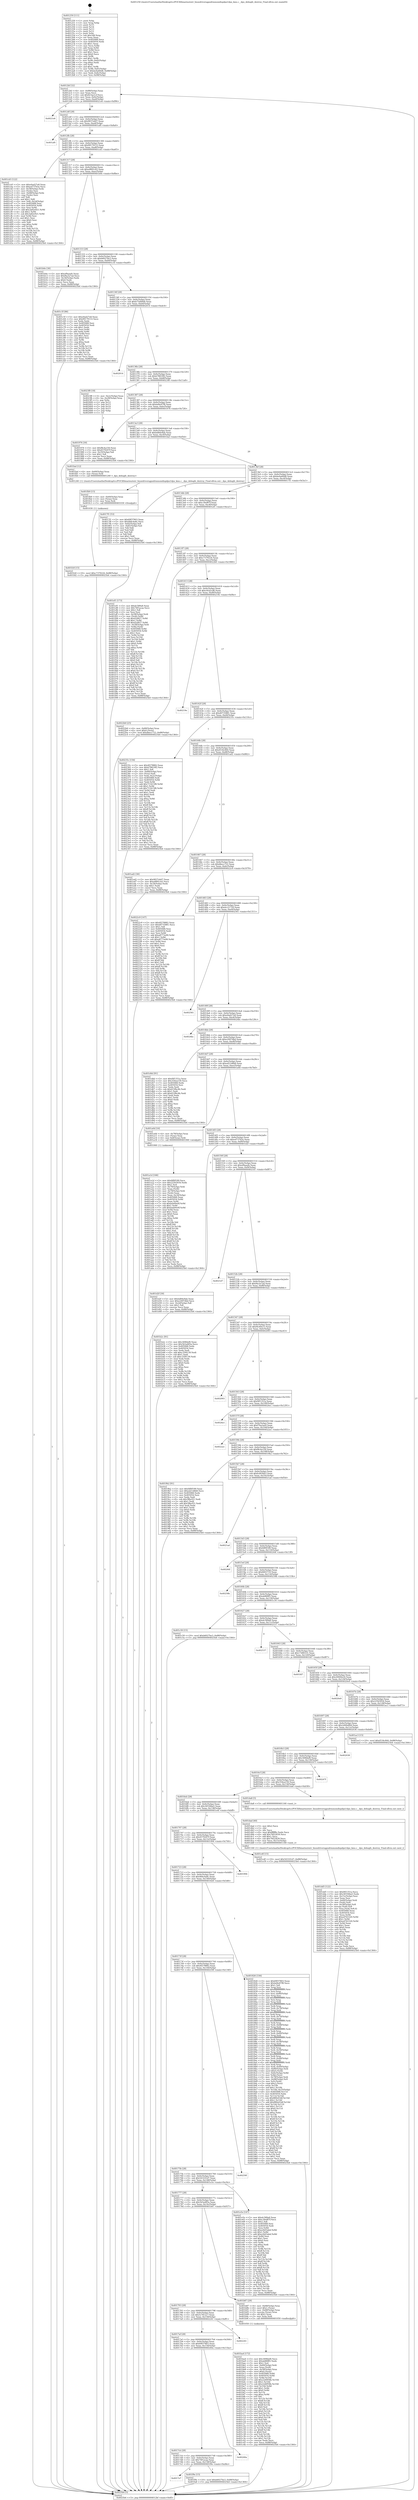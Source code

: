 digraph "0x401250" {
  label = "0x401250 (/mnt/c/Users/mathe/Desktop/tcc/POCII/binaries/extr_linuxdriversgpudrmmsmdispdpu1dpu_kms.c__dpu_debugfs_destroy_Final-ollvm.out::main(0))"
  labelloc = "t"
  node[shape=record]

  Entry [label="",width=0.3,height=0.3,shape=circle,fillcolor=black,style=filled]
  "0x4012bf" [label="{
     0x4012bf [32]\l
     | [instrs]\l
     &nbsp;&nbsp;0x4012bf \<+6\>: mov -0x88(%rbp),%eax\l
     &nbsp;&nbsp;0x4012c5 \<+2\>: mov %eax,%ecx\l
     &nbsp;&nbsp;0x4012c7 \<+6\>: sub $0x8c5ae1cf,%ecx\l
     &nbsp;&nbsp;0x4012cd \<+6\>: mov %eax,-0x9c(%rbp)\l
     &nbsp;&nbsp;0x4012d3 \<+6\>: mov %ecx,-0xa0(%rbp)\l
     &nbsp;&nbsp;0x4012d9 \<+6\>: je 00000000004021e6 \<main+0xf96\>\l
  }"]
  "0x4021e6" [label="{
     0x4021e6\l
  }", style=dashed]
  "0x4012df" [label="{
     0x4012df [28]\l
     | [instrs]\l
     &nbsp;&nbsp;0x4012df \<+5\>: jmp 00000000004012e4 \<main+0x94\>\l
     &nbsp;&nbsp;0x4012e4 \<+6\>: mov -0x9c(%rbp),%eax\l
     &nbsp;&nbsp;0x4012ea \<+5\>: sub $0x9837eb07,%eax\l
     &nbsp;&nbsp;0x4012ef \<+6\>: mov %eax,-0xa4(%rbp)\l
     &nbsp;&nbsp;0x4012f5 \<+6\>: je 0000000000401af0 \<main+0x8a0\>\l
  }"]
  Exit [label="",width=0.3,height=0.3,shape=circle,fillcolor=black,style=filled,peripheries=2]
  "0x401af0" [label="{
     0x401af0\l
  }", style=dashed]
  "0x4012fb" [label="{
     0x4012fb [28]\l
     | [instrs]\l
     &nbsp;&nbsp;0x4012fb \<+5\>: jmp 0000000000401300 \<main+0xb0\>\l
     &nbsp;&nbsp;0x401300 \<+6\>: mov -0x9c(%rbp),%eax\l
     &nbsp;&nbsp;0x401306 \<+5\>: sub $0x99179153,%eax\l
     &nbsp;&nbsp;0x40130b \<+6\>: mov %eax,-0xa8(%rbp)\l
     &nbsp;&nbsp;0x401311 \<+6\>: je 0000000000401cb5 \<main+0xa65\>\l
  }"]
  "0x401fc8" [label="{
     0x401fc8 [15]\l
     | [instrs]\l
     &nbsp;&nbsp;0x401fc8 \<+10\>: movl $0xc7379224,-0x88(%rbp)\l
     &nbsp;&nbsp;0x401fd2 \<+5\>: jmp 00000000004025b4 \<main+0x1364\>\l
  }"]
  "0x401cb5" [label="{
     0x401cb5 [122]\l
     | [instrs]\l
     &nbsp;&nbsp;0x401cb5 \<+5\>: mov $0xe0ad27e8,%eax\l
     &nbsp;&nbsp;0x401cba \<+5\>: mov $0xed737b5e,%ecx\l
     &nbsp;&nbsp;0x401cbf \<+4\>: mov -0x58(%rbp),%rdx\l
     &nbsp;&nbsp;0x401cc3 \<+2\>: mov (%rdx),%esi\l
     &nbsp;&nbsp;0x401cc5 \<+4\>: mov -0x68(%rbp),%rdx\l
     &nbsp;&nbsp;0x401cc9 \<+2\>: cmp (%rdx),%esi\l
     &nbsp;&nbsp;0x401ccb \<+4\>: setl %dil\l
     &nbsp;&nbsp;0x401ccf \<+4\>: and $0x1,%dil\l
     &nbsp;&nbsp;0x401cd3 \<+4\>: mov %dil,-0x2d(%rbp)\l
     &nbsp;&nbsp;0x401cd7 \<+7\>: mov 0x405068,%esi\l
     &nbsp;&nbsp;0x401cde \<+8\>: mov 0x405054,%r8d\l
     &nbsp;&nbsp;0x401ce6 \<+3\>: mov %esi,%r9d\l
     &nbsp;&nbsp;0x401ce9 \<+7\>: add $0x3a82e921,%r9d\l
     &nbsp;&nbsp;0x401cf0 \<+4\>: sub $0x1,%r9d\l
     &nbsp;&nbsp;0x401cf4 \<+7\>: sub $0x3a82e921,%r9d\l
     &nbsp;&nbsp;0x401cfb \<+4\>: imul %r9d,%esi\l
     &nbsp;&nbsp;0x401cff \<+3\>: and $0x1,%esi\l
     &nbsp;&nbsp;0x401d02 \<+3\>: cmp $0x0,%esi\l
     &nbsp;&nbsp;0x401d05 \<+4\>: sete %dil\l
     &nbsp;&nbsp;0x401d09 \<+4\>: cmp $0xa,%r8d\l
     &nbsp;&nbsp;0x401d0d \<+4\>: setl %r10b\l
     &nbsp;&nbsp;0x401d11 \<+3\>: mov %dil,%r11b\l
     &nbsp;&nbsp;0x401d14 \<+3\>: and %r10b,%r11b\l
     &nbsp;&nbsp;0x401d17 \<+3\>: xor %r10b,%dil\l
     &nbsp;&nbsp;0x401d1a \<+3\>: or %dil,%r11b\l
     &nbsp;&nbsp;0x401d1d \<+4\>: test $0x1,%r11b\l
     &nbsp;&nbsp;0x401d21 \<+3\>: cmovne %ecx,%eax\l
     &nbsp;&nbsp;0x401d24 \<+6\>: mov %eax,-0x88(%rbp)\l
     &nbsp;&nbsp;0x401d2a \<+5\>: jmp 00000000004025b4 \<main+0x1364\>\l
  }"]
  "0x401317" [label="{
     0x401317 [28]\l
     | [instrs]\l
     &nbsp;&nbsp;0x401317 \<+5\>: jmp 000000000040131c \<main+0xcc\>\l
     &nbsp;&nbsp;0x40131c \<+6\>: mov -0x9c(%rbp),%eax\l
     &nbsp;&nbsp;0x401322 \<+5\>: sub $0xa9891cb5,%eax\l
     &nbsp;&nbsp;0x401327 \<+6\>: mov %eax,-0xac(%rbp)\l
     &nbsp;&nbsp;0x40132d \<+6\>: je 0000000000401b0e \<main+0x8be\>\l
  }"]
  "0x401fb9" [label="{
     0x401fb9 [15]\l
     | [instrs]\l
     &nbsp;&nbsp;0x401fb9 \<+4\>: mov -0x60(%rbp),%rax\l
     &nbsp;&nbsp;0x401fbd \<+3\>: mov (%rax),%rax\l
     &nbsp;&nbsp;0x401fc0 \<+3\>: mov %rax,%rdi\l
     &nbsp;&nbsp;0x401fc3 \<+5\>: call 0000000000401030 \<free@plt\>\l
     | [calls]\l
     &nbsp;&nbsp;0x401030 \{1\} (unknown)\l
  }"]
  "0x401b0e" [label="{
     0x401b0e [30]\l
     | [instrs]\l
     &nbsp;&nbsp;0x401b0e \<+5\>: mov $0xef9aaefe,%eax\l
     &nbsp;&nbsp;0x401b13 \<+5\>: mov $0xf4a3a7ad,%ecx\l
     &nbsp;&nbsp;0x401b18 \<+3\>: mov -0x34(%rbp),%edx\l
     &nbsp;&nbsp;0x401b1b \<+3\>: cmp $0x0,%edx\l
     &nbsp;&nbsp;0x401b1e \<+3\>: cmove %ecx,%eax\l
     &nbsp;&nbsp;0x401b21 \<+6\>: mov %eax,-0x88(%rbp)\l
     &nbsp;&nbsp;0x401b27 \<+5\>: jmp 00000000004025b4 \<main+0x1364\>\l
  }"]
  "0x401333" [label="{
     0x401333 [28]\l
     | [instrs]\l
     &nbsp;&nbsp;0x401333 \<+5\>: jmp 0000000000401338 \<main+0xe8\>\l
     &nbsp;&nbsp;0x401338 \<+6\>: mov -0x9c(%rbp),%eax\l
     &nbsp;&nbsp;0x40133e \<+5\>: sub $0xb6027be3,%eax\l
     &nbsp;&nbsp;0x401343 \<+6\>: mov %eax,-0xb0(%rbp)\l
     &nbsp;&nbsp;0x401349 \<+6\>: je 0000000000401c5f \<main+0xa0f\>\l
  }"]
  "0x4017e7" [label="{
     0x4017e7\l
  }", style=dashed]
  "0x401c5f" [label="{
     0x401c5f [86]\l
     | [instrs]\l
     &nbsp;&nbsp;0x401c5f \<+5\>: mov $0xe0ad27e8,%eax\l
     &nbsp;&nbsp;0x401c64 \<+5\>: mov $0x99179153,%ecx\l
     &nbsp;&nbsp;0x401c69 \<+2\>: xor %edx,%edx\l
     &nbsp;&nbsp;0x401c6b \<+7\>: mov 0x405068,%esi\l
     &nbsp;&nbsp;0x401c72 \<+7\>: mov 0x405054,%edi\l
     &nbsp;&nbsp;0x401c79 \<+3\>: sub $0x1,%edx\l
     &nbsp;&nbsp;0x401c7c \<+3\>: mov %esi,%r8d\l
     &nbsp;&nbsp;0x401c7f \<+3\>: add %edx,%r8d\l
     &nbsp;&nbsp;0x401c82 \<+4\>: imul %r8d,%esi\l
     &nbsp;&nbsp;0x401c86 \<+3\>: and $0x1,%esi\l
     &nbsp;&nbsp;0x401c89 \<+3\>: cmp $0x0,%esi\l
     &nbsp;&nbsp;0x401c8c \<+4\>: sete %r9b\l
     &nbsp;&nbsp;0x401c90 \<+3\>: cmp $0xa,%edi\l
     &nbsp;&nbsp;0x401c93 \<+4\>: setl %r10b\l
     &nbsp;&nbsp;0x401c97 \<+3\>: mov %r9b,%r11b\l
     &nbsp;&nbsp;0x401c9a \<+3\>: and %r10b,%r11b\l
     &nbsp;&nbsp;0x401c9d \<+3\>: xor %r10b,%r9b\l
     &nbsp;&nbsp;0x401ca0 \<+3\>: or %r9b,%r11b\l
     &nbsp;&nbsp;0x401ca3 \<+4\>: test $0x1,%r11b\l
     &nbsp;&nbsp;0x401ca7 \<+3\>: cmovne %ecx,%eax\l
     &nbsp;&nbsp;0x401caa \<+6\>: mov %eax,-0x88(%rbp)\l
     &nbsp;&nbsp;0x401cb0 \<+5\>: jmp 00000000004025b4 \<main+0x1364\>\l
  }"]
  "0x40134f" [label="{
     0x40134f [28]\l
     | [instrs]\l
     &nbsp;&nbsp;0x40134f \<+5\>: jmp 0000000000401354 \<main+0x104\>\l
     &nbsp;&nbsp;0x401354 \<+6\>: mov -0x9c(%rbp),%eax\l
     &nbsp;&nbsp;0x40135a \<+5\>: sub $0xb75d49d4,%eax\l
     &nbsp;&nbsp;0x40135f \<+6\>: mov %eax,-0xb4(%rbp)\l
     &nbsp;&nbsp;0x401365 \<+6\>: je 0000000000402014 \<main+0xdc4\>\l
  }"]
  "0x401f9e" [label="{
     0x401f9e [15]\l
     | [instrs]\l
     &nbsp;&nbsp;0x401f9e \<+10\>: movl $0xb6027be3,-0x88(%rbp)\l
     &nbsp;&nbsp;0x401fa8 \<+5\>: jmp 00000000004025b4 \<main+0x1364\>\l
  }"]
  "0x402014" [label="{
     0x402014\l
  }", style=dashed]
  "0x40136b" [label="{
     0x40136b [28]\l
     | [instrs]\l
     &nbsp;&nbsp;0x40136b \<+5\>: jmp 0000000000401370 \<main+0x120\>\l
     &nbsp;&nbsp;0x401370 \<+6\>: mov -0x9c(%rbp),%eax\l
     &nbsp;&nbsp;0x401376 \<+5\>: sub $0xb78819f2,%eax\l
     &nbsp;&nbsp;0x40137b \<+6\>: mov %eax,-0xb8(%rbp)\l
     &nbsp;&nbsp;0x401381 \<+6\>: je 00000000004023f8 \<main+0x11a8\>\l
  }"]
  "0x4017cb" [label="{
     0x4017cb [28]\l
     | [instrs]\l
     &nbsp;&nbsp;0x4017cb \<+5\>: jmp 00000000004017d0 \<main+0x580\>\l
     &nbsp;&nbsp;0x4017d0 \<+6\>: mov -0x9c(%rbp),%eax\l
     &nbsp;&nbsp;0x4017d6 \<+5\>: sub $0x74f1acaa,%eax\l
     &nbsp;&nbsp;0x4017db \<+6\>: mov %eax,-0x158(%rbp)\l
     &nbsp;&nbsp;0x4017e1 \<+6\>: je 0000000000401f9e \<main+0xd4e\>\l
  }"]
  "0x4023f8" [label="{
     0x4023f8 [18]\l
     | [instrs]\l
     &nbsp;&nbsp;0x4023f8 \<+3\>: mov -0x2c(%rbp),%eax\l
     &nbsp;&nbsp;0x4023fb \<+4\>: lea -0x28(%rbp),%rsp\l
     &nbsp;&nbsp;0x4023ff \<+1\>: pop %rbx\l
     &nbsp;&nbsp;0x402400 \<+2\>: pop %r12\l
     &nbsp;&nbsp;0x402402 \<+2\>: pop %r13\l
     &nbsp;&nbsp;0x402404 \<+2\>: pop %r14\l
     &nbsp;&nbsp;0x402406 \<+2\>: pop %r15\l
     &nbsp;&nbsp;0x402408 \<+1\>: pop %rbp\l
     &nbsp;&nbsp;0x402409 \<+1\>: ret\l
  }"]
  "0x401387" [label="{
     0x401387 [28]\l
     | [instrs]\l
     &nbsp;&nbsp;0x401387 \<+5\>: jmp 000000000040138c \<main+0x13c\>\l
     &nbsp;&nbsp;0x40138c \<+6\>: mov -0x9c(%rbp),%eax\l
     &nbsp;&nbsp;0x401392 \<+5\>: sub $0xbd4e97f8,%eax\l
     &nbsp;&nbsp;0x401397 \<+6\>: mov %eax,-0xbc(%rbp)\l
     &nbsp;&nbsp;0x40139d \<+6\>: je 0000000000401976 \<main+0x726\>\l
  }"]
  "0x40240a" [label="{
     0x40240a\l
  }", style=dashed]
  "0x401976" [label="{
     0x401976 [30]\l
     | [instrs]\l
     &nbsp;&nbsp;0x401976 \<+5\>: mov $0xf8c4a330,%eax\l
     &nbsp;&nbsp;0x40197b \<+5\>: mov $0x4579207f,%ecx\l
     &nbsp;&nbsp;0x401980 \<+3\>: mov -0x35(%rbp),%dl\l
     &nbsp;&nbsp;0x401983 \<+3\>: test $0x1,%dl\l
     &nbsp;&nbsp;0x401986 \<+3\>: cmovne %ecx,%eax\l
     &nbsp;&nbsp;0x401989 \<+6\>: mov %eax,-0x88(%rbp)\l
     &nbsp;&nbsp;0x40198f \<+5\>: jmp 00000000004025b4 \<main+0x1364\>\l
  }"]
  "0x4013a3" [label="{
     0x4013a3 [28]\l
     | [instrs]\l
     &nbsp;&nbsp;0x4013a3 \<+5\>: jmp 00000000004013a8 \<main+0x158\>\l
     &nbsp;&nbsp;0x4013a8 \<+6\>: mov -0x9c(%rbp),%eax\l
     &nbsp;&nbsp;0x4013ae \<+5\>: sub $0xbd84e9ab,%eax\l
     &nbsp;&nbsp;0x4013b3 \<+6\>: mov %eax,-0xc0(%rbp)\l
     &nbsp;&nbsp;0x4013b9 \<+6\>: je 0000000000401fad \<main+0xd5d\>\l
  }"]
  "0x4017af" [label="{
     0x4017af [28]\l
     | [instrs]\l
     &nbsp;&nbsp;0x4017af \<+5\>: jmp 00000000004017b4 \<main+0x564\>\l
     &nbsp;&nbsp;0x4017b4 \<+6\>: mov -0x9c(%rbp),%eax\l
     &nbsp;&nbsp;0x4017ba \<+5\>: sub $0x69f37803,%eax\l
     &nbsp;&nbsp;0x4017bf \<+6\>: mov %eax,-0x154(%rbp)\l
     &nbsp;&nbsp;0x4017c5 \<+6\>: je 000000000040240a \<main+0x11ba\>\l
  }"]
  "0x401fad" [label="{
     0x401fad [12]\l
     | [instrs]\l
     &nbsp;&nbsp;0x401fad \<+4\>: mov -0x60(%rbp),%rax\l
     &nbsp;&nbsp;0x401fb1 \<+3\>: mov (%rax),%rdi\l
     &nbsp;&nbsp;0x401fb4 \<+5\>: call 0000000000401240 \<_dpu_debugfs_destroy\>\l
     | [calls]\l
     &nbsp;&nbsp;0x401240 \{1\} (/mnt/c/Users/mathe/Desktop/tcc/POCII/binaries/extr_linuxdriversgpudrmmsmdispdpu1dpu_kms.c__dpu_debugfs_destroy_Final-ollvm.out::_dpu_debugfs_destroy)\l
  }"]
  "0x4013bf" [label="{
     0x4013bf [28]\l
     | [instrs]\l
     &nbsp;&nbsp;0x4013bf \<+5\>: jmp 00000000004013c4 \<main+0x174\>\l
     &nbsp;&nbsp;0x4013c4 \<+6\>: mov -0x9c(%rbp),%eax\l
     &nbsp;&nbsp;0x4013ca \<+5\>: sub $0xbe4a60d8,%eax\l
     &nbsp;&nbsp;0x4013cf \<+6\>: mov %eax,-0xc4(%rbp)\l
     &nbsp;&nbsp;0x4013d5 \<+6\>: je 00000000004017f1 \<main+0x5a1\>\l
  }"]
  "0x402241" [label="{
     0x402241\l
  }", style=dashed]
  "0x4017f1" [label="{
     0x4017f1 [53]\l
     | [instrs]\l
     &nbsp;&nbsp;0x4017f1 \<+5\>: mov $0x69f37803,%eax\l
     &nbsp;&nbsp;0x4017f6 \<+5\>: mov $0x48dc4a8c,%ecx\l
     &nbsp;&nbsp;0x4017fb \<+6\>: mov -0x82(%rbp),%dl\l
     &nbsp;&nbsp;0x401801 \<+7\>: mov -0x81(%rbp),%sil\l
     &nbsp;&nbsp;0x401808 \<+3\>: mov %dl,%dil\l
     &nbsp;&nbsp;0x40180b \<+3\>: and %sil,%dil\l
     &nbsp;&nbsp;0x40180e \<+3\>: xor %sil,%dl\l
     &nbsp;&nbsp;0x401811 \<+3\>: or %dl,%dil\l
     &nbsp;&nbsp;0x401814 \<+4\>: test $0x1,%dil\l
     &nbsp;&nbsp;0x401818 \<+3\>: cmovne %ecx,%eax\l
     &nbsp;&nbsp;0x40181b \<+6\>: mov %eax,-0x88(%rbp)\l
     &nbsp;&nbsp;0x401821 \<+5\>: jmp 00000000004025b4 \<main+0x1364\>\l
  }"]
  "0x4013db" [label="{
     0x4013db [28]\l
     | [instrs]\l
     &nbsp;&nbsp;0x4013db \<+5\>: jmp 00000000004013e0 \<main+0x190\>\l
     &nbsp;&nbsp;0x4013e0 \<+6\>: mov -0x9c(%rbp),%eax\l
     &nbsp;&nbsp;0x4013e6 \<+5\>: sub $0xc30ef87f,%eax\l
     &nbsp;&nbsp;0x4013eb \<+6\>: mov %eax,-0xc8(%rbp)\l
     &nbsp;&nbsp;0x4013f1 \<+6\>: je 0000000000401ef1 \<main+0xca1\>\l
  }"]
  "0x4025b4" [label="{
     0x4025b4 [5]\l
     | [instrs]\l
     &nbsp;&nbsp;0x4025b4 \<+5\>: jmp 00000000004012bf \<main+0x6f\>\l
  }"]
  "0x401250" [label="{
     0x401250 [111]\l
     | [instrs]\l
     &nbsp;&nbsp;0x401250 \<+1\>: push %rbp\l
     &nbsp;&nbsp;0x401251 \<+3\>: mov %rsp,%rbp\l
     &nbsp;&nbsp;0x401254 \<+2\>: push %r15\l
     &nbsp;&nbsp;0x401256 \<+2\>: push %r14\l
     &nbsp;&nbsp;0x401258 \<+2\>: push %r13\l
     &nbsp;&nbsp;0x40125a \<+2\>: push %r12\l
     &nbsp;&nbsp;0x40125c \<+1\>: push %rbx\l
     &nbsp;&nbsp;0x40125d \<+7\>: sub $0x168,%rsp\l
     &nbsp;&nbsp;0x401264 \<+2\>: xor %eax,%eax\l
     &nbsp;&nbsp;0x401266 \<+7\>: mov 0x405068,%ecx\l
     &nbsp;&nbsp;0x40126d \<+7\>: mov 0x405054,%edx\l
     &nbsp;&nbsp;0x401274 \<+3\>: sub $0x1,%eax\l
     &nbsp;&nbsp;0x401277 \<+3\>: mov %ecx,%r8d\l
     &nbsp;&nbsp;0x40127a \<+3\>: add %eax,%r8d\l
     &nbsp;&nbsp;0x40127d \<+4\>: imul %r8d,%ecx\l
     &nbsp;&nbsp;0x401281 \<+3\>: and $0x1,%ecx\l
     &nbsp;&nbsp;0x401284 \<+3\>: cmp $0x0,%ecx\l
     &nbsp;&nbsp;0x401287 \<+4\>: sete %r9b\l
     &nbsp;&nbsp;0x40128b \<+4\>: and $0x1,%r9b\l
     &nbsp;&nbsp;0x40128f \<+7\>: mov %r9b,-0x82(%rbp)\l
     &nbsp;&nbsp;0x401296 \<+3\>: cmp $0xa,%edx\l
     &nbsp;&nbsp;0x401299 \<+4\>: setl %r9b\l
     &nbsp;&nbsp;0x40129d \<+4\>: and $0x1,%r9b\l
     &nbsp;&nbsp;0x4012a1 \<+7\>: mov %r9b,-0x81(%rbp)\l
     &nbsp;&nbsp;0x4012a8 \<+10\>: movl $0xbe4a60d8,-0x88(%rbp)\l
     &nbsp;&nbsp;0x4012b2 \<+6\>: mov %edi,-0x8c(%rbp)\l
     &nbsp;&nbsp;0x4012b8 \<+7\>: mov %rsi,-0x98(%rbp)\l
  }"]
  "0x401dd5" [label="{
     0x401dd5 [122]\l
     | [instrs]\l
     &nbsp;&nbsp;0x401dd5 \<+5\>: mov $0xf4f1351a,%ecx\l
     &nbsp;&nbsp;0x401dda \<+5\>: mov $0x36556ba5,%edx\l
     &nbsp;&nbsp;0x401ddf \<+6\>: mov -0x15c(%rbp),%esi\l
     &nbsp;&nbsp;0x401de5 \<+3\>: imul %eax,%esi\l
     &nbsp;&nbsp;0x401de8 \<+4\>: mov -0x60(%rbp),%rdi\l
     &nbsp;&nbsp;0x401dec \<+3\>: mov (%rdi),%rdi\l
     &nbsp;&nbsp;0x401def \<+4\>: mov -0x58(%rbp),%r8\l
     &nbsp;&nbsp;0x401df3 \<+3\>: movslq (%r8),%r8\l
     &nbsp;&nbsp;0x401df6 \<+4\>: mov %esi,(%rdi,%r8,4)\l
     &nbsp;&nbsp;0x401dfa \<+7\>: mov 0x405068,%eax\l
     &nbsp;&nbsp;0x401e01 \<+7\>: mov 0x405054,%esi\l
     &nbsp;&nbsp;0x401e08 \<+3\>: mov %eax,%r9d\l
     &nbsp;&nbsp;0x401e0b \<+7\>: sub $0xed7b5320,%r9d\l
     &nbsp;&nbsp;0x401e12 \<+4\>: sub $0x1,%r9d\l
     &nbsp;&nbsp;0x401e16 \<+7\>: add $0xed7b5320,%r9d\l
     &nbsp;&nbsp;0x401e1d \<+4\>: imul %r9d,%eax\l
     &nbsp;&nbsp;0x401e21 \<+3\>: and $0x1,%eax\l
     &nbsp;&nbsp;0x401e24 \<+3\>: cmp $0x0,%eax\l
     &nbsp;&nbsp;0x401e27 \<+4\>: sete %r10b\l
     &nbsp;&nbsp;0x401e2b \<+3\>: cmp $0xa,%esi\l
     &nbsp;&nbsp;0x401e2e \<+4\>: setl %r11b\l
     &nbsp;&nbsp;0x401e32 \<+3\>: mov %r10b,%bl\l
     &nbsp;&nbsp;0x401e35 \<+3\>: and %r11b,%bl\l
     &nbsp;&nbsp;0x401e38 \<+3\>: xor %r11b,%r10b\l
     &nbsp;&nbsp;0x401e3b \<+3\>: or %r10b,%bl\l
     &nbsp;&nbsp;0x401e3e \<+3\>: test $0x1,%bl\l
     &nbsp;&nbsp;0x401e41 \<+3\>: cmovne %edx,%ecx\l
     &nbsp;&nbsp;0x401e44 \<+6\>: mov %ecx,-0x88(%rbp)\l
     &nbsp;&nbsp;0x401e4a \<+5\>: jmp 00000000004025b4 \<main+0x1364\>\l
  }"]
  "0x401ef1" [label="{
     0x401ef1 [173]\l
     | [instrs]\l
     &nbsp;&nbsp;0x401ef1 \<+5\>: mov $0xdc589a8,%eax\l
     &nbsp;&nbsp;0x401ef6 \<+5\>: mov $0x74f1acaa,%ecx\l
     &nbsp;&nbsp;0x401efb \<+2\>: mov $0x1,%dl\l
     &nbsp;&nbsp;0x401efd \<+2\>: xor %esi,%esi\l
     &nbsp;&nbsp;0x401eff \<+4\>: mov -0x58(%rbp),%rdi\l
     &nbsp;&nbsp;0x401f03 \<+3\>: mov (%rdi),%r8d\l
     &nbsp;&nbsp;0x401f06 \<+7\>: sub $0x42d827,%r8d\l
     &nbsp;&nbsp;0x401f0d \<+4\>: add $0x1,%r8d\l
     &nbsp;&nbsp;0x401f11 \<+7\>: add $0x42d827,%r8d\l
     &nbsp;&nbsp;0x401f18 \<+4\>: mov -0x58(%rbp),%rdi\l
     &nbsp;&nbsp;0x401f1c \<+3\>: mov %r8d,(%rdi)\l
     &nbsp;&nbsp;0x401f1f \<+8\>: mov 0x405068,%r8d\l
     &nbsp;&nbsp;0x401f27 \<+8\>: mov 0x405054,%r9d\l
     &nbsp;&nbsp;0x401f2f \<+3\>: sub $0x1,%esi\l
     &nbsp;&nbsp;0x401f32 \<+3\>: mov %r8d,%r10d\l
     &nbsp;&nbsp;0x401f35 \<+3\>: add %esi,%r10d\l
     &nbsp;&nbsp;0x401f38 \<+4\>: imul %r10d,%r8d\l
     &nbsp;&nbsp;0x401f3c \<+4\>: and $0x1,%r8d\l
     &nbsp;&nbsp;0x401f40 \<+4\>: cmp $0x0,%r8d\l
     &nbsp;&nbsp;0x401f44 \<+4\>: sete %r11b\l
     &nbsp;&nbsp;0x401f48 \<+4\>: cmp $0xa,%r9d\l
     &nbsp;&nbsp;0x401f4c \<+3\>: setl %bl\l
     &nbsp;&nbsp;0x401f4f \<+3\>: mov %r11b,%r14b\l
     &nbsp;&nbsp;0x401f52 \<+4\>: xor $0xff,%r14b\l
     &nbsp;&nbsp;0x401f56 \<+3\>: mov %bl,%r15b\l
     &nbsp;&nbsp;0x401f59 \<+4\>: xor $0xff,%r15b\l
     &nbsp;&nbsp;0x401f5d \<+3\>: xor $0x0,%dl\l
     &nbsp;&nbsp;0x401f60 \<+3\>: mov %r14b,%r12b\l
     &nbsp;&nbsp;0x401f63 \<+4\>: and $0x0,%r12b\l
     &nbsp;&nbsp;0x401f67 \<+3\>: and %dl,%r11b\l
     &nbsp;&nbsp;0x401f6a \<+3\>: mov %r15b,%r13b\l
     &nbsp;&nbsp;0x401f6d \<+4\>: and $0x0,%r13b\l
     &nbsp;&nbsp;0x401f71 \<+2\>: and %dl,%bl\l
     &nbsp;&nbsp;0x401f73 \<+3\>: or %r11b,%r12b\l
     &nbsp;&nbsp;0x401f76 \<+3\>: or %bl,%r13b\l
     &nbsp;&nbsp;0x401f79 \<+3\>: xor %r13b,%r12b\l
     &nbsp;&nbsp;0x401f7c \<+3\>: or %r15b,%r14b\l
     &nbsp;&nbsp;0x401f7f \<+4\>: xor $0xff,%r14b\l
     &nbsp;&nbsp;0x401f83 \<+3\>: or $0x0,%dl\l
     &nbsp;&nbsp;0x401f86 \<+3\>: and %dl,%r14b\l
     &nbsp;&nbsp;0x401f89 \<+3\>: or %r14b,%r12b\l
     &nbsp;&nbsp;0x401f8c \<+4\>: test $0x1,%r12b\l
     &nbsp;&nbsp;0x401f90 \<+3\>: cmovne %ecx,%eax\l
     &nbsp;&nbsp;0x401f93 \<+6\>: mov %eax,-0x88(%rbp)\l
     &nbsp;&nbsp;0x401f99 \<+5\>: jmp 00000000004025b4 \<main+0x1364\>\l
  }"]
  "0x4013f7" [label="{
     0x4013f7 [28]\l
     | [instrs]\l
     &nbsp;&nbsp;0x4013f7 \<+5\>: jmp 00000000004013fc \<main+0x1ac\>\l
     &nbsp;&nbsp;0x4013fc \<+6\>: mov -0x9c(%rbp),%eax\l
     &nbsp;&nbsp;0x401402 \<+5\>: sub $0xc7379224,%eax\l
     &nbsp;&nbsp;0x401407 \<+6\>: mov %eax,-0xcc(%rbp)\l
     &nbsp;&nbsp;0x40140d \<+6\>: je 00000000004022b0 \<main+0x1060\>\l
  }"]
  "0x401dad" [label="{
     0x401dad [40]\l
     | [instrs]\l
     &nbsp;&nbsp;0x401dad \<+5\>: mov $0x2,%ecx\l
     &nbsp;&nbsp;0x401db2 \<+1\>: cltd\l
     &nbsp;&nbsp;0x401db3 \<+2\>: idiv %ecx\l
     &nbsp;&nbsp;0x401db5 \<+6\>: imul $0xfffffffe,%edx,%ecx\l
     &nbsp;&nbsp;0x401dbb \<+6\>: add $0x76f22839,%ecx\l
     &nbsp;&nbsp;0x401dc1 \<+3\>: add $0x1,%ecx\l
     &nbsp;&nbsp;0x401dc4 \<+6\>: sub $0x76f22839,%ecx\l
     &nbsp;&nbsp;0x401dca \<+6\>: mov %ecx,-0x15c(%rbp)\l
     &nbsp;&nbsp;0x401dd0 \<+5\>: call 0000000000401160 \<next_i\>\l
     | [calls]\l
     &nbsp;&nbsp;0x401160 \{1\} (/mnt/c/Users/mathe/Desktop/tcc/POCII/binaries/extr_linuxdriversgpudrmmsmdispdpu1dpu_kms.c__dpu_debugfs_destroy_Final-ollvm.out::next_i)\l
  }"]
  "0x4022b0" [label="{
     0x4022b0 [25]\l
     | [instrs]\l
     &nbsp;&nbsp;0x4022b0 \<+4\>: mov -0x80(%rbp),%rax\l
     &nbsp;&nbsp;0x4022b4 \<+6\>: movl $0x0,(%rax)\l
     &nbsp;&nbsp;0x4022ba \<+10\>: movl $0xdbecc722,-0x88(%rbp)\l
     &nbsp;&nbsp;0x4022c4 \<+5\>: jmp 00000000004025b4 \<main+0x1364\>\l
  }"]
  "0x401413" [label="{
     0x401413 [28]\l
     | [instrs]\l
     &nbsp;&nbsp;0x401413 \<+5\>: jmp 0000000000401418 \<main+0x1c8\>\l
     &nbsp;&nbsp;0x401418 \<+6\>: mov -0x9c(%rbp),%eax\l
     &nbsp;&nbsp;0x40141e \<+5\>: sub $0xc9cb2cd6,%eax\l
     &nbsp;&nbsp;0x401423 \<+6\>: mov %eax,-0xd0(%rbp)\l
     &nbsp;&nbsp;0x401429 \<+6\>: je 000000000040219e \<main+0xf4e\>\l
  }"]
  "0x401ba4" [label="{
     0x401ba4 [172]\l
     | [instrs]\l
     &nbsp;&nbsp;0x401ba4 \<+5\>: mov $0x349fdef0,%ecx\l
     &nbsp;&nbsp;0x401ba9 \<+5\>: mov $0xab86f85,%edx\l
     &nbsp;&nbsp;0x401bae \<+3\>: mov $0x1,%sil\l
     &nbsp;&nbsp;0x401bb1 \<+4\>: mov -0x60(%rbp),%rdi\l
     &nbsp;&nbsp;0x401bb5 \<+3\>: mov %rax,(%rdi)\l
     &nbsp;&nbsp;0x401bb8 \<+4\>: mov -0x58(%rbp),%rax\l
     &nbsp;&nbsp;0x401bbc \<+6\>: movl $0x0,(%rax)\l
     &nbsp;&nbsp;0x401bc2 \<+8\>: mov 0x405068,%r8d\l
     &nbsp;&nbsp;0x401bca \<+8\>: mov 0x405054,%r9d\l
     &nbsp;&nbsp;0x401bd2 \<+3\>: mov %r8d,%r10d\l
     &nbsp;&nbsp;0x401bd5 \<+7\>: add $0x22d0f58b,%r10d\l
     &nbsp;&nbsp;0x401bdc \<+4\>: sub $0x1,%r10d\l
     &nbsp;&nbsp;0x401be0 \<+7\>: sub $0x22d0f58b,%r10d\l
     &nbsp;&nbsp;0x401be7 \<+4\>: imul %r10d,%r8d\l
     &nbsp;&nbsp;0x401beb \<+4\>: and $0x1,%r8d\l
     &nbsp;&nbsp;0x401bef \<+4\>: cmp $0x0,%r8d\l
     &nbsp;&nbsp;0x401bf3 \<+4\>: sete %r11b\l
     &nbsp;&nbsp;0x401bf7 \<+4\>: cmp $0xa,%r9d\l
     &nbsp;&nbsp;0x401bfb \<+3\>: setl %bl\l
     &nbsp;&nbsp;0x401bfe \<+3\>: mov %r11b,%r14b\l
     &nbsp;&nbsp;0x401c01 \<+4\>: xor $0xff,%r14b\l
     &nbsp;&nbsp;0x401c05 \<+3\>: mov %bl,%r15b\l
     &nbsp;&nbsp;0x401c08 \<+4\>: xor $0xff,%r15b\l
     &nbsp;&nbsp;0x401c0c \<+4\>: xor $0x0,%sil\l
     &nbsp;&nbsp;0x401c10 \<+3\>: mov %r14b,%r12b\l
     &nbsp;&nbsp;0x401c13 \<+4\>: and $0x0,%r12b\l
     &nbsp;&nbsp;0x401c17 \<+3\>: and %sil,%r11b\l
     &nbsp;&nbsp;0x401c1a \<+3\>: mov %r15b,%r13b\l
     &nbsp;&nbsp;0x401c1d \<+4\>: and $0x0,%r13b\l
     &nbsp;&nbsp;0x401c21 \<+3\>: and %sil,%bl\l
     &nbsp;&nbsp;0x401c24 \<+3\>: or %r11b,%r12b\l
     &nbsp;&nbsp;0x401c27 \<+3\>: or %bl,%r13b\l
     &nbsp;&nbsp;0x401c2a \<+3\>: xor %r13b,%r12b\l
     &nbsp;&nbsp;0x401c2d \<+3\>: or %r15b,%r14b\l
     &nbsp;&nbsp;0x401c30 \<+4\>: xor $0xff,%r14b\l
     &nbsp;&nbsp;0x401c34 \<+4\>: or $0x0,%sil\l
     &nbsp;&nbsp;0x401c38 \<+3\>: and %sil,%r14b\l
     &nbsp;&nbsp;0x401c3b \<+3\>: or %r14b,%r12b\l
     &nbsp;&nbsp;0x401c3e \<+4\>: test $0x1,%r12b\l
     &nbsp;&nbsp;0x401c42 \<+3\>: cmovne %edx,%ecx\l
     &nbsp;&nbsp;0x401c45 \<+6\>: mov %ecx,-0x88(%rbp)\l
     &nbsp;&nbsp;0x401c4b \<+5\>: jmp 00000000004025b4 \<main+0x1364\>\l
  }"]
  "0x40219e" [label="{
     0x40219e\l
  }", style=dashed]
  "0x40142f" [label="{
     0x40142f [28]\l
     | [instrs]\l
     &nbsp;&nbsp;0x40142f \<+5\>: jmp 0000000000401434 \<main+0x1e4\>\l
     &nbsp;&nbsp;0x401434 \<+6\>: mov -0x9c(%rbp),%eax\l
     &nbsp;&nbsp;0x40143a \<+5\>: sub $0xd0735881,%eax\l
     &nbsp;&nbsp;0x40143f \<+6\>: mov %eax,-0xd4(%rbp)\l
     &nbsp;&nbsp;0x401445 \<+6\>: je 000000000040235c \<main+0x110c\>\l
  }"]
  "0x401793" [label="{
     0x401793 [28]\l
     | [instrs]\l
     &nbsp;&nbsp;0x401793 \<+5\>: jmp 0000000000401798 \<main+0x548\>\l
     &nbsp;&nbsp;0x401798 \<+6\>: mov -0x9c(%rbp),%eax\l
     &nbsp;&nbsp;0x40179e \<+5\>: sub $0x5c7812c7,%eax\l
     &nbsp;&nbsp;0x4017a3 \<+6\>: mov %eax,-0x150(%rbp)\l
     &nbsp;&nbsp;0x4017a9 \<+6\>: je 0000000000402241 \<main+0xff1\>\l
  }"]
  "0x40235c" [label="{
     0x40235c [156]\l
     | [instrs]\l
     &nbsp;&nbsp;0x40235c \<+5\>: mov $0x4f278882,%eax\l
     &nbsp;&nbsp;0x402361 \<+5\>: mov $0xb78819f2,%ecx\l
     &nbsp;&nbsp;0x402366 \<+2\>: mov $0x1,%dl\l
     &nbsp;&nbsp;0x402368 \<+4\>: mov -0x80(%rbp),%rsi\l
     &nbsp;&nbsp;0x40236c \<+2\>: mov (%rsi),%edi\l
     &nbsp;&nbsp;0x40236e \<+3\>: mov %edi,-0x2c(%rbp)\l
     &nbsp;&nbsp;0x402371 \<+7\>: mov 0x405068,%edi\l
     &nbsp;&nbsp;0x402378 \<+8\>: mov 0x405054,%r8d\l
     &nbsp;&nbsp;0x402380 \<+3\>: mov %edi,%r9d\l
     &nbsp;&nbsp;0x402383 \<+7\>: add $0x715415f8,%r9d\l
     &nbsp;&nbsp;0x40238a \<+4\>: sub $0x1,%r9d\l
     &nbsp;&nbsp;0x40238e \<+7\>: sub $0x715415f8,%r9d\l
     &nbsp;&nbsp;0x402395 \<+4\>: imul %r9d,%edi\l
     &nbsp;&nbsp;0x402399 \<+3\>: and $0x1,%edi\l
     &nbsp;&nbsp;0x40239c \<+3\>: cmp $0x0,%edi\l
     &nbsp;&nbsp;0x40239f \<+4\>: sete %r10b\l
     &nbsp;&nbsp;0x4023a3 \<+4\>: cmp $0xa,%r8d\l
     &nbsp;&nbsp;0x4023a7 \<+4\>: setl %r11b\l
     &nbsp;&nbsp;0x4023ab \<+3\>: mov %r10b,%bl\l
     &nbsp;&nbsp;0x4023ae \<+3\>: xor $0xff,%bl\l
     &nbsp;&nbsp;0x4023b1 \<+3\>: mov %r11b,%r14b\l
     &nbsp;&nbsp;0x4023b4 \<+4\>: xor $0xff,%r14b\l
     &nbsp;&nbsp;0x4023b8 \<+3\>: xor $0x1,%dl\l
     &nbsp;&nbsp;0x4023bb \<+3\>: mov %bl,%r15b\l
     &nbsp;&nbsp;0x4023be \<+4\>: and $0xff,%r15b\l
     &nbsp;&nbsp;0x4023c2 \<+3\>: and %dl,%r10b\l
     &nbsp;&nbsp;0x4023c5 \<+3\>: mov %r14b,%r12b\l
     &nbsp;&nbsp;0x4023c8 \<+4\>: and $0xff,%r12b\l
     &nbsp;&nbsp;0x4023cc \<+3\>: and %dl,%r11b\l
     &nbsp;&nbsp;0x4023cf \<+3\>: or %r10b,%r15b\l
     &nbsp;&nbsp;0x4023d2 \<+3\>: or %r11b,%r12b\l
     &nbsp;&nbsp;0x4023d5 \<+3\>: xor %r12b,%r15b\l
     &nbsp;&nbsp;0x4023d8 \<+3\>: or %r14b,%bl\l
     &nbsp;&nbsp;0x4023db \<+3\>: xor $0xff,%bl\l
     &nbsp;&nbsp;0x4023de \<+3\>: or $0x1,%dl\l
     &nbsp;&nbsp;0x4023e1 \<+2\>: and %dl,%bl\l
     &nbsp;&nbsp;0x4023e3 \<+3\>: or %bl,%r15b\l
     &nbsp;&nbsp;0x4023e6 \<+4\>: test $0x1,%r15b\l
     &nbsp;&nbsp;0x4023ea \<+3\>: cmovne %ecx,%eax\l
     &nbsp;&nbsp;0x4023ed \<+6\>: mov %eax,-0x88(%rbp)\l
     &nbsp;&nbsp;0x4023f3 \<+5\>: jmp 00000000004025b4 \<main+0x1364\>\l
  }"]
  "0x40144b" [label="{
     0x40144b [28]\l
     | [instrs]\l
     &nbsp;&nbsp;0x40144b \<+5\>: jmp 0000000000401450 \<main+0x200\>\l
     &nbsp;&nbsp;0x401450 \<+6\>: mov -0x9c(%rbp),%eax\l
     &nbsp;&nbsp;0x401456 \<+5\>: sub $0xd534c844,%eax\l
     &nbsp;&nbsp;0x40145b \<+6\>: mov %eax,-0xd8(%rbp)\l
     &nbsp;&nbsp;0x401461 \<+6\>: je 0000000000401ad2 \<main+0x882\>\l
  }"]
  "0x401b87" [label="{
     0x401b87 [29]\l
     | [instrs]\l
     &nbsp;&nbsp;0x401b87 \<+4\>: mov -0x68(%rbp),%rax\l
     &nbsp;&nbsp;0x401b8b \<+6\>: movl $0x1,(%rax)\l
     &nbsp;&nbsp;0x401b91 \<+4\>: mov -0x68(%rbp),%rax\l
     &nbsp;&nbsp;0x401b95 \<+3\>: movslq (%rax),%rax\l
     &nbsp;&nbsp;0x401b98 \<+4\>: shl $0x2,%rax\l
     &nbsp;&nbsp;0x401b9c \<+3\>: mov %rax,%rdi\l
     &nbsp;&nbsp;0x401b9f \<+5\>: call 0000000000401050 \<malloc@plt\>\l
     | [calls]\l
     &nbsp;&nbsp;0x401050 \{1\} (unknown)\l
  }"]
  "0x401ad2" [label="{
     0x401ad2 [30]\l
     | [instrs]\l
     &nbsp;&nbsp;0x401ad2 \<+5\>: mov $0x9837eb07,%eax\l
     &nbsp;&nbsp;0x401ad7 \<+5\>: mov $0xa9891cb5,%ecx\l
     &nbsp;&nbsp;0x401adc \<+3\>: mov -0x34(%rbp),%edx\l
     &nbsp;&nbsp;0x401adf \<+3\>: cmp $0x1,%edx\l
     &nbsp;&nbsp;0x401ae2 \<+3\>: cmovl %ecx,%eax\l
     &nbsp;&nbsp;0x401ae5 \<+6\>: mov %eax,-0x88(%rbp)\l
     &nbsp;&nbsp;0x401aeb \<+5\>: jmp 00000000004025b4 \<main+0x1364\>\l
  }"]
  "0x401467" [label="{
     0x401467 [28]\l
     | [instrs]\l
     &nbsp;&nbsp;0x401467 \<+5\>: jmp 000000000040146c \<main+0x21c\>\l
     &nbsp;&nbsp;0x40146c \<+6\>: mov -0x9c(%rbp),%eax\l
     &nbsp;&nbsp;0x401472 \<+5\>: sub $0xdbecc722,%eax\l
     &nbsp;&nbsp;0x401477 \<+6\>: mov %eax,-0xdc(%rbp)\l
     &nbsp;&nbsp;0x40147d \<+6\>: je 00000000004022c9 \<main+0x1079\>\l
  }"]
  "0x401777" [label="{
     0x401777 [28]\l
     | [instrs]\l
     &nbsp;&nbsp;0x401777 \<+5\>: jmp 000000000040177c \<main+0x52c\>\l
     &nbsp;&nbsp;0x40177c \<+6\>: mov -0x9c(%rbp),%eax\l
     &nbsp;&nbsp;0x401782 \<+5\>: sub $0x5b5a485a,%eax\l
     &nbsp;&nbsp;0x401787 \<+6\>: mov %eax,-0x14c(%rbp)\l
     &nbsp;&nbsp;0x40178d \<+6\>: je 0000000000401b87 \<main+0x937\>\l
  }"]
  "0x4022c9" [label="{
     0x4022c9 [147]\l
     | [instrs]\l
     &nbsp;&nbsp;0x4022c9 \<+5\>: mov $0x4f278882,%eax\l
     &nbsp;&nbsp;0x4022ce \<+5\>: mov $0xd0735881,%ecx\l
     &nbsp;&nbsp;0x4022d3 \<+2\>: mov $0x1,%dl\l
     &nbsp;&nbsp;0x4022d5 \<+7\>: mov 0x405068,%esi\l
     &nbsp;&nbsp;0x4022dc \<+7\>: mov 0x405054,%edi\l
     &nbsp;&nbsp;0x4022e3 \<+3\>: mov %esi,%r8d\l
     &nbsp;&nbsp;0x4022e6 \<+7\>: add $0xa8773e99,%r8d\l
     &nbsp;&nbsp;0x4022ed \<+4\>: sub $0x1,%r8d\l
     &nbsp;&nbsp;0x4022f1 \<+7\>: sub $0xa8773e99,%r8d\l
     &nbsp;&nbsp;0x4022f8 \<+4\>: imul %r8d,%esi\l
     &nbsp;&nbsp;0x4022fc \<+3\>: and $0x1,%esi\l
     &nbsp;&nbsp;0x4022ff \<+3\>: cmp $0x0,%esi\l
     &nbsp;&nbsp;0x402302 \<+4\>: sete %r9b\l
     &nbsp;&nbsp;0x402306 \<+3\>: cmp $0xa,%edi\l
     &nbsp;&nbsp;0x402309 \<+4\>: setl %r10b\l
     &nbsp;&nbsp;0x40230d \<+3\>: mov %r9b,%r11b\l
     &nbsp;&nbsp;0x402310 \<+4\>: xor $0xff,%r11b\l
     &nbsp;&nbsp;0x402314 \<+3\>: mov %r10b,%bl\l
     &nbsp;&nbsp;0x402317 \<+3\>: xor $0xff,%bl\l
     &nbsp;&nbsp;0x40231a \<+3\>: xor $0x1,%dl\l
     &nbsp;&nbsp;0x40231d \<+3\>: mov %r11b,%r14b\l
     &nbsp;&nbsp;0x402320 \<+4\>: and $0xff,%r14b\l
     &nbsp;&nbsp;0x402324 \<+3\>: and %dl,%r9b\l
     &nbsp;&nbsp;0x402327 \<+3\>: mov %bl,%r15b\l
     &nbsp;&nbsp;0x40232a \<+4\>: and $0xff,%r15b\l
     &nbsp;&nbsp;0x40232e \<+3\>: and %dl,%r10b\l
     &nbsp;&nbsp;0x402331 \<+3\>: or %r9b,%r14b\l
     &nbsp;&nbsp;0x402334 \<+3\>: or %r10b,%r15b\l
     &nbsp;&nbsp;0x402337 \<+3\>: xor %r15b,%r14b\l
     &nbsp;&nbsp;0x40233a \<+3\>: or %bl,%r11b\l
     &nbsp;&nbsp;0x40233d \<+4\>: xor $0xff,%r11b\l
     &nbsp;&nbsp;0x402341 \<+3\>: or $0x1,%dl\l
     &nbsp;&nbsp;0x402344 \<+3\>: and %dl,%r11b\l
     &nbsp;&nbsp;0x402347 \<+3\>: or %r11b,%r14b\l
     &nbsp;&nbsp;0x40234a \<+4\>: test $0x1,%r14b\l
     &nbsp;&nbsp;0x40234e \<+3\>: cmovne %ecx,%eax\l
     &nbsp;&nbsp;0x402351 \<+6\>: mov %eax,-0x88(%rbp)\l
     &nbsp;&nbsp;0x402357 \<+5\>: jmp 00000000004025b4 \<main+0x1364\>\l
  }"]
  "0x401483" [label="{
     0x401483 [28]\l
     | [instrs]\l
     &nbsp;&nbsp;0x401483 \<+5\>: jmp 0000000000401488 \<main+0x238\>\l
     &nbsp;&nbsp;0x401488 \<+6\>: mov -0x9c(%rbp),%eax\l
     &nbsp;&nbsp;0x40148e \<+5\>: sub $0xdcc21729,%eax\l
     &nbsp;&nbsp;0x401493 \<+6\>: mov %eax,-0xe0(%rbp)\l
     &nbsp;&nbsp;0x401499 \<+6\>: je 0000000000402561 \<main+0x1311\>\l
  }"]
  "0x401e5e" [label="{
     0x401e5e [147]\l
     | [instrs]\l
     &nbsp;&nbsp;0x401e5e \<+5\>: mov $0xdc589a8,%eax\l
     &nbsp;&nbsp;0x401e63 \<+5\>: mov $0xc30ef87f,%ecx\l
     &nbsp;&nbsp;0x401e68 \<+2\>: mov $0x1,%dl\l
     &nbsp;&nbsp;0x401e6a \<+7\>: mov 0x405068,%esi\l
     &nbsp;&nbsp;0x401e71 \<+7\>: mov 0x405054,%edi\l
     &nbsp;&nbsp;0x401e78 \<+3\>: mov %esi,%r8d\l
     &nbsp;&nbsp;0x401e7b \<+7\>: sub $0xe2b03abd,%r8d\l
     &nbsp;&nbsp;0x401e82 \<+4\>: sub $0x1,%r8d\l
     &nbsp;&nbsp;0x401e86 \<+7\>: add $0xe2b03abd,%r8d\l
     &nbsp;&nbsp;0x401e8d \<+4\>: imul %r8d,%esi\l
     &nbsp;&nbsp;0x401e91 \<+3\>: and $0x1,%esi\l
     &nbsp;&nbsp;0x401e94 \<+3\>: cmp $0x0,%esi\l
     &nbsp;&nbsp;0x401e97 \<+4\>: sete %r9b\l
     &nbsp;&nbsp;0x401e9b \<+3\>: cmp $0xa,%edi\l
     &nbsp;&nbsp;0x401e9e \<+4\>: setl %r10b\l
     &nbsp;&nbsp;0x401ea2 \<+3\>: mov %r9b,%r11b\l
     &nbsp;&nbsp;0x401ea5 \<+4\>: xor $0xff,%r11b\l
     &nbsp;&nbsp;0x401ea9 \<+3\>: mov %r10b,%bl\l
     &nbsp;&nbsp;0x401eac \<+3\>: xor $0xff,%bl\l
     &nbsp;&nbsp;0x401eaf \<+3\>: xor $0x1,%dl\l
     &nbsp;&nbsp;0x401eb2 \<+3\>: mov %r11b,%r14b\l
     &nbsp;&nbsp;0x401eb5 \<+4\>: and $0xff,%r14b\l
     &nbsp;&nbsp;0x401eb9 \<+3\>: and %dl,%r9b\l
     &nbsp;&nbsp;0x401ebc \<+3\>: mov %bl,%r15b\l
     &nbsp;&nbsp;0x401ebf \<+4\>: and $0xff,%r15b\l
     &nbsp;&nbsp;0x401ec3 \<+3\>: and %dl,%r10b\l
     &nbsp;&nbsp;0x401ec6 \<+3\>: or %r9b,%r14b\l
     &nbsp;&nbsp;0x401ec9 \<+3\>: or %r10b,%r15b\l
     &nbsp;&nbsp;0x401ecc \<+3\>: xor %r15b,%r14b\l
     &nbsp;&nbsp;0x401ecf \<+3\>: or %bl,%r11b\l
     &nbsp;&nbsp;0x401ed2 \<+4\>: xor $0xff,%r11b\l
     &nbsp;&nbsp;0x401ed6 \<+3\>: or $0x1,%dl\l
     &nbsp;&nbsp;0x401ed9 \<+3\>: and %dl,%r11b\l
     &nbsp;&nbsp;0x401edc \<+3\>: or %r11b,%r14b\l
     &nbsp;&nbsp;0x401edf \<+4\>: test $0x1,%r14b\l
     &nbsp;&nbsp;0x401ee3 \<+3\>: cmovne %ecx,%eax\l
     &nbsp;&nbsp;0x401ee6 \<+6\>: mov %eax,-0x88(%rbp)\l
     &nbsp;&nbsp;0x401eec \<+5\>: jmp 00000000004025b4 \<main+0x1364\>\l
  }"]
  "0x402561" [label="{
     0x402561\l
  }", style=dashed]
  "0x40149f" [label="{
     0x40149f [28]\l
     | [instrs]\l
     &nbsp;&nbsp;0x40149f \<+5\>: jmp 00000000004014a4 \<main+0x254\>\l
     &nbsp;&nbsp;0x4014a4 \<+6\>: mov -0x9c(%rbp),%eax\l
     &nbsp;&nbsp;0x4014aa \<+5\>: sub $0xe0ad27e8,%eax\l
     &nbsp;&nbsp;0x4014af \<+6\>: mov %eax,-0xe4(%rbp)\l
     &nbsp;&nbsp;0x4014b5 \<+6\>: je 00000000004024bc \<main+0x126c\>\l
  }"]
  "0x40175b" [label="{
     0x40175b [28]\l
     | [instrs]\l
     &nbsp;&nbsp;0x40175b \<+5\>: jmp 0000000000401760 \<main+0x510\>\l
     &nbsp;&nbsp;0x401760 \<+6\>: mov -0x9c(%rbp),%eax\l
     &nbsp;&nbsp;0x401766 \<+5\>: sub $0x543101d7,%eax\l
     &nbsp;&nbsp;0x40176b \<+6\>: mov %eax,-0x148(%rbp)\l
     &nbsp;&nbsp;0x401771 \<+6\>: je 0000000000401e5e \<main+0xc0e\>\l
  }"]
  "0x4024bc" [label="{
     0x4024bc\l
  }", style=dashed]
  "0x4014bb" [label="{
     0x4014bb [28]\l
     | [instrs]\l
     &nbsp;&nbsp;0x4014bb \<+5\>: jmp 00000000004014c0 \<main+0x270\>\l
     &nbsp;&nbsp;0x4014c0 \<+6\>: mov -0x9c(%rbp),%eax\l
     &nbsp;&nbsp;0x4014c6 \<+5\>: sub $0xe2497dbd,%eax\l
     &nbsp;&nbsp;0x4014cb \<+6\>: mov %eax,-0xe8(%rbp)\l
     &nbsp;&nbsp;0x4014d1 \<+6\>: je 0000000000401d4d \<main+0xafd\>\l
  }"]
  "0x40259f" [label="{
     0x40259f\l
  }", style=dashed]
  "0x401d4d" [label="{
     0x401d4d [91]\l
     | [instrs]\l
     &nbsp;&nbsp;0x401d4d \<+5\>: mov $0xf4f1351a,%eax\l
     &nbsp;&nbsp;0x401d52 \<+5\>: mov $0x354ea150,%ecx\l
     &nbsp;&nbsp;0x401d57 \<+7\>: mov 0x405068,%edx\l
     &nbsp;&nbsp;0x401d5e \<+7\>: mov 0x405054,%esi\l
     &nbsp;&nbsp;0x401d65 \<+2\>: mov %edx,%edi\l
     &nbsp;&nbsp;0x401d67 \<+6\>: sub $0xb53fbc4b,%edi\l
     &nbsp;&nbsp;0x401d6d \<+3\>: sub $0x1,%edi\l
     &nbsp;&nbsp;0x401d70 \<+6\>: add $0xb53fbc4b,%edi\l
     &nbsp;&nbsp;0x401d76 \<+3\>: imul %edi,%edx\l
     &nbsp;&nbsp;0x401d79 \<+3\>: and $0x1,%edx\l
     &nbsp;&nbsp;0x401d7c \<+3\>: cmp $0x0,%edx\l
     &nbsp;&nbsp;0x401d7f \<+4\>: sete %r8b\l
     &nbsp;&nbsp;0x401d83 \<+3\>: cmp $0xa,%esi\l
     &nbsp;&nbsp;0x401d86 \<+4\>: setl %r9b\l
     &nbsp;&nbsp;0x401d8a \<+3\>: mov %r8b,%r10b\l
     &nbsp;&nbsp;0x401d8d \<+3\>: and %r9b,%r10b\l
     &nbsp;&nbsp;0x401d90 \<+3\>: xor %r9b,%r8b\l
     &nbsp;&nbsp;0x401d93 \<+3\>: or %r8b,%r10b\l
     &nbsp;&nbsp;0x401d96 \<+4\>: test $0x1,%r10b\l
     &nbsp;&nbsp;0x401d9a \<+3\>: cmovne %ecx,%eax\l
     &nbsp;&nbsp;0x401d9d \<+6\>: mov %eax,-0x88(%rbp)\l
     &nbsp;&nbsp;0x401da3 \<+5\>: jmp 00000000004025b4 \<main+0x1364\>\l
  }"]
  "0x4014d7" [label="{
     0x4014d7 [28]\l
     | [instrs]\l
     &nbsp;&nbsp;0x4014d7 \<+5\>: jmp 00000000004014dc \<main+0x28c\>\l
     &nbsp;&nbsp;0x4014dc \<+6\>: mov -0x9c(%rbp),%eax\l
     &nbsp;&nbsp;0x4014e2 \<+5\>: sub $0xed21d6b8,%eax\l
     &nbsp;&nbsp;0x4014e7 \<+6\>: mov %eax,-0xec(%rbp)\l
     &nbsp;&nbsp;0x4014ed \<+6\>: je 0000000000401a0d \<main+0x7bd\>\l
  }"]
  "0x401a1d" [label="{
     0x401a1d [166]\l
     | [instrs]\l
     &nbsp;&nbsp;0x401a1d \<+5\>: mov $0xfdf0f189,%ecx\l
     &nbsp;&nbsp;0x401a22 \<+5\>: mov $0x225b5934,%edx\l
     &nbsp;&nbsp;0x401a27 \<+3\>: mov $0x1,%sil\l
     &nbsp;&nbsp;0x401a2a \<+4\>: mov -0x70(%rbp),%rdi\l
     &nbsp;&nbsp;0x401a2e \<+2\>: mov %eax,(%rdi)\l
     &nbsp;&nbsp;0x401a30 \<+4\>: mov -0x70(%rbp),%rdi\l
     &nbsp;&nbsp;0x401a34 \<+2\>: mov (%rdi),%eax\l
     &nbsp;&nbsp;0x401a36 \<+3\>: mov %eax,-0x34(%rbp)\l
     &nbsp;&nbsp;0x401a39 \<+7\>: mov 0x405068,%eax\l
     &nbsp;&nbsp;0x401a40 \<+8\>: mov 0x405054,%r8d\l
     &nbsp;&nbsp;0x401a48 \<+3\>: mov %eax,%r9d\l
     &nbsp;&nbsp;0x401a4b \<+7\>: sub $0xbeb00e0f,%r9d\l
     &nbsp;&nbsp;0x401a52 \<+4\>: sub $0x1,%r9d\l
     &nbsp;&nbsp;0x401a56 \<+7\>: add $0xbeb00e0f,%r9d\l
     &nbsp;&nbsp;0x401a5d \<+4\>: imul %r9d,%eax\l
     &nbsp;&nbsp;0x401a61 \<+3\>: and $0x1,%eax\l
     &nbsp;&nbsp;0x401a64 \<+3\>: cmp $0x0,%eax\l
     &nbsp;&nbsp;0x401a67 \<+4\>: sete %r10b\l
     &nbsp;&nbsp;0x401a6b \<+4\>: cmp $0xa,%r8d\l
     &nbsp;&nbsp;0x401a6f \<+4\>: setl %r11b\l
     &nbsp;&nbsp;0x401a73 \<+3\>: mov %r10b,%bl\l
     &nbsp;&nbsp;0x401a76 \<+3\>: xor $0xff,%bl\l
     &nbsp;&nbsp;0x401a79 \<+3\>: mov %r11b,%r14b\l
     &nbsp;&nbsp;0x401a7c \<+4\>: xor $0xff,%r14b\l
     &nbsp;&nbsp;0x401a80 \<+4\>: xor $0x1,%sil\l
     &nbsp;&nbsp;0x401a84 \<+3\>: mov %bl,%r15b\l
     &nbsp;&nbsp;0x401a87 \<+4\>: and $0xff,%r15b\l
     &nbsp;&nbsp;0x401a8b \<+3\>: and %sil,%r10b\l
     &nbsp;&nbsp;0x401a8e \<+3\>: mov %r14b,%r12b\l
     &nbsp;&nbsp;0x401a91 \<+4\>: and $0xff,%r12b\l
     &nbsp;&nbsp;0x401a95 \<+3\>: and %sil,%r11b\l
     &nbsp;&nbsp;0x401a98 \<+3\>: or %r10b,%r15b\l
     &nbsp;&nbsp;0x401a9b \<+3\>: or %r11b,%r12b\l
     &nbsp;&nbsp;0x401a9e \<+3\>: xor %r12b,%r15b\l
     &nbsp;&nbsp;0x401aa1 \<+3\>: or %r14b,%bl\l
     &nbsp;&nbsp;0x401aa4 \<+3\>: xor $0xff,%bl\l
     &nbsp;&nbsp;0x401aa7 \<+4\>: or $0x1,%sil\l
     &nbsp;&nbsp;0x401aab \<+3\>: and %sil,%bl\l
     &nbsp;&nbsp;0x401aae \<+3\>: or %bl,%r15b\l
     &nbsp;&nbsp;0x401ab1 \<+4\>: test $0x1,%r15b\l
     &nbsp;&nbsp;0x401ab5 \<+3\>: cmovne %edx,%ecx\l
     &nbsp;&nbsp;0x401ab8 \<+6\>: mov %ecx,-0x88(%rbp)\l
     &nbsp;&nbsp;0x401abe \<+5\>: jmp 00000000004025b4 \<main+0x1364\>\l
  }"]
  "0x401a0d" [label="{
     0x401a0d [16]\l
     | [instrs]\l
     &nbsp;&nbsp;0x401a0d \<+4\>: mov -0x78(%rbp),%rax\l
     &nbsp;&nbsp;0x401a11 \<+3\>: mov (%rax),%rax\l
     &nbsp;&nbsp;0x401a14 \<+4\>: mov 0x8(%rax),%rdi\l
     &nbsp;&nbsp;0x401a18 \<+5\>: call 0000000000401060 \<atoi@plt\>\l
     | [calls]\l
     &nbsp;&nbsp;0x401060 \{1\} (unknown)\l
  }"]
  "0x4014f3" [label="{
     0x4014f3 [28]\l
     | [instrs]\l
     &nbsp;&nbsp;0x4014f3 \<+5\>: jmp 00000000004014f8 \<main+0x2a8\>\l
     &nbsp;&nbsp;0x4014f8 \<+6\>: mov -0x9c(%rbp),%eax\l
     &nbsp;&nbsp;0x4014fe \<+5\>: sub $0xed737b5e,%eax\l
     &nbsp;&nbsp;0x401503 \<+6\>: mov %eax,-0xf0(%rbp)\l
     &nbsp;&nbsp;0x401509 \<+6\>: je 0000000000401d2f \<main+0xadf\>\l
  }"]
  "0x40173f" [label="{
     0x40173f [28]\l
     | [instrs]\l
     &nbsp;&nbsp;0x40173f \<+5\>: jmp 0000000000401744 \<main+0x4f4\>\l
     &nbsp;&nbsp;0x401744 \<+6\>: mov -0x9c(%rbp),%eax\l
     &nbsp;&nbsp;0x40174a \<+5\>: sub $0x4f278882,%eax\l
     &nbsp;&nbsp;0x40174f \<+6\>: mov %eax,-0x144(%rbp)\l
     &nbsp;&nbsp;0x401755 \<+6\>: je 000000000040259f \<main+0x134f\>\l
  }"]
  "0x401d2f" [label="{
     0x401d2f [30]\l
     | [instrs]\l
     &nbsp;&nbsp;0x401d2f \<+5\>: mov $0xbd84e9ab,%eax\l
     &nbsp;&nbsp;0x401d34 \<+5\>: mov $0xe2497dbd,%ecx\l
     &nbsp;&nbsp;0x401d39 \<+3\>: mov -0x2d(%rbp),%dl\l
     &nbsp;&nbsp;0x401d3c \<+3\>: test $0x1,%dl\l
     &nbsp;&nbsp;0x401d3f \<+3\>: cmovne %ecx,%eax\l
     &nbsp;&nbsp;0x401d42 \<+6\>: mov %eax,-0x88(%rbp)\l
     &nbsp;&nbsp;0x401d48 \<+5\>: jmp 00000000004025b4 \<main+0x1364\>\l
  }"]
  "0x40150f" [label="{
     0x40150f [28]\l
     | [instrs]\l
     &nbsp;&nbsp;0x40150f \<+5\>: jmp 0000000000401514 \<main+0x2c4\>\l
     &nbsp;&nbsp;0x401514 \<+6\>: mov -0x9c(%rbp),%eax\l
     &nbsp;&nbsp;0x40151a \<+5\>: sub $0xef9aaefe,%eax\l
     &nbsp;&nbsp;0x40151f \<+6\>: mov %eax,-0xf4(%rbp)\l
     &nbsp;&nbsp;0x401525 \<+6\>: je 00000000004021d7 \<main+0xf87\>\l
  }"]
  "0x401826" [label="{
     0x401826 [336]\l
     | [instrs]\l
     &nbsp;&nbsp;0x401826 \<+5\>: mov $0x69f37803,%eax\l
     &nbsp;&nbsp;0x40182b \<+5\>: mov $0xbd4e97f8,%ecx\l
     &nbsp;&nbsp;0x401830 \<+2\>: mov $0x1,%dl\l
     &nbsp;&nbsp;0x401832 \<+3\>: mov %rsp,%rsi\l
     &nbsp;&nbsp;0x401835 \<+4\>: add $0xfffffffffffffff0,%rsi\l
     &nbsp;&nbsp;0x401839 \<+3\>: mov %rsi,%rsp\l
     &nbsp;&nbsp;0x40183c \<+4\>: mov %rsi,-0x80(%rbp)\l
     &nbsp;&nbsp;0x401840 \<+3\>: mov %rsp,%rsi\l
     &nbsp;&nbsp;0x401843 \<+4\>: add $0xfffffffffffffff0,%rsi\l
     &nbsp;&nbsp;0x401847 \<+3\>: mov %rsi,%rsp\l
     &nbsp;&nbsp;0x40184a \<+3\>: mov %rsp,%rdi\l
     &nbsp;&nbsp;0x40184d \<+4\>: add $0xfffffffffffffff0,%rdi\l
     &nbsp;&nbsp;0x401851 \<+3\>: mov %rdi,%rsp\l
     &nbsp;&nbsp;0x401854 \<+4\>: mov %rdi,-0x78(%rbp)\l
     &nbsp;&nbsp;0x401858 \<+3\>: mov %rsp,%rdi\l
     &nbsp;&nbsp;0x40185b \<+4\>: add $0xfffffffffffffff0,%rdi\l
     &nbsp;&nbsp;0x40185f \<+3\>: mov %rdi,%rsp\l
     &nbsp;&nbsp;0x401862 \<+4\>: mov %rdi,-0x70(%rbp)\l
     &nbsp;&nbsp;0x401866 \<+3\>: mov %rsp,%rdi\l
     &nbsp;&nbsp;0x401869 \<+4\>: add $0xfffffffffffffff0,%rdi\l
     &nbsp;&nbsp;0x40186d \<+3\>: mov %rdi,%rsp\l
     &nbsp;&nbsp;0x401870 \<+4\>: mov %rdi,-0x68(%rbp)\l
     &nbsp;&nbsp;0x401874 \<+3\>: mov %rsp,%rdi\l
     &nbsp;&nbsp;0x401877 \<+4\>: add $0xfffffffffffffff0,%rdi\l
     &nbsp;&nbsp;0x40187b \<+3\>: mov %rdi,%rsp\l
     &nbsp;&nbsp;0x40187e \<+4\>: mov %rdi,-0x60(%rbp)\l
     &nbsp;&nbsp;0x401882 \<+3\>: mov %rsp,%rdi\l
     &nbsp;&nbsp;0x401885 \<+4\>: add $0xfffffffffffffff0,%rdi\l
     &nbsp;&nbsp;0x401889 \<+3\>: mov %rdi,%rsp\l
     &nbsp;&nbsp;0x40188c \<+4\>: mov %rdi,-0x58(%rbp)\l
     &nbsp;&nbsp;0x401890 \<+3\>: mov %rsp,%rdi\l
     &nbsp;&nbsp;0x401893 \<+4\>: add $0xfffffffffffffff0,%rdi\l
     &nbsp;&nbsp;0x401897 \<+3\>: mov %rdi,%rsp\l
     &nbsp;&nbsp;0x40189a \<+4\>: mov %rdi,-0x50(%rbp)\l
     &nbsp;&nbsp;0x40189e \<+3\>: mov %rsp,%rdi\l
     &nbsp;&nbsp;0x4018a1 \<+4\>: add $0xfffffffffffffff0,%rdi\l
     &nbsp;&nbsp;0x4018a5 \<+3\>: mov %rdi,%rsp\l
     &nbsp;&nbsp;0x4018a8 \<+4\>: mov %rdi,-0x48(%rbp)\l
     &nbsp;&nbsp;0x4018ac \<+3\>: mov %rsp,%rdi\l
     &nbsp;&nbsp;0x4018af \<+4\>: add $0xfffffffffffffff0,%rdi\l
     &nbsp;&nbsp;0x4018b3 \<+3\>: mov %rdi,%rsp\l
     &nbsp;&nbsp;0x4018b6 \<+4\>: mov %rdi,-0x40(%rbp)\l
     &nbsp;&nbsp;0x4018ba \<+4\>: mov -0x80(%rbp),%rdi\l
     &nbsp;&nbsp;0x4018be \<+6\>: movl $0x0,(%rdi)\l
     &nbsp;&nbsp;0x4018c4 \<+7\>: mov -0x8c(%rbp),%r8d\l
     &nbsp;&nbsp;0x4018cb \<+3\>: mov %r8d,(%rsi)\l
     &nbsp;&nbsp;0x4018ce \<+4\>: mov -0x78(%rbp),%rdi\l
     &nbsp;&nbsp;0x4018d2 \<+7\>: mov -0x98(%rbp),%r9\l
     &nbsp;&nbsp;0x4018d9 \<+3\>: mov %r9,(%rdi)\l
     &nbsp;&nbsp;0x4018dc \<+3\>: cmpl $0x2,(%rsi)\l
     &nbsp;&nbsp;0x4018df \<+4\>: setne %r10b\l
     &nbsp;&nbsp;0x4018e3 \<+4\>: and $0x1,%r10b\l
     &nbsp;&nbsp;0x4018e7 \<+4\>: mov %r10b,-0x35(%rbp)\l
     &nbsp;&nbsp;0x4018eb \<+8\>: mov 0x405068,%r11d\l
     &nbsp;&nbsp;0x4018f3 \<+7\>: mov 0x405054,%ebx\l
     &nbsp;&nbsp;0x4018fa \<+3\>: mov %r11d,%r14d\l
     &nbsp;&nbsp;0x4018fd \<+7\>: sub $0x880e03df,%r14d\l
     &nbsp;&nbsp;0x401904 \<+4\>: sub $0x1,%r14d\l
     &nbsp;&nbsp;0x401908 \<+7\>: add $0x880e03df,%r14d\l
     &nbsp;&nbsp;0x40190f \<+4\>: imul %r14d,%r11d\l
     &nbsp;&nbsp;0x401913 \<+4\>: and $0x1,%r11d\l
     &nbsp;&nbsp;0x401917 \<+4\>: cmp $0x0,%r11d\l
     &nbsp;&nbsp;0x40191b \<+4\>: sete %r10b\l
     &nbsp;&nbsp;0x40191f \<+3\>: cmp $0xa,%ebx\l
     &nbsp;&nbsp;0x401922 \<+4\>: setl %r15b\l
     &nbsp;&nbsp;0x401926 \<+3\>: mov %r10b,%r12b\l
     &nbsp;&nbsp;0x401929 \<+4\>: xor $0xff,%r12b\l
     &nbsp;&nbsp;0x40192d \<+3\>: mov %r15b,%r13b\l
     &nbsp;&nbsp;0x401930 \<+4\>: xor $0xff,%r13b\l
     &nbsp;&nbsp;0x401934 \<+3\>: xor $0x0,%dl\l
     &nbsp;&nbsp;0x401937 \<+3\>: mov %r12b,%sil\l
     &nbsp;&nbsp;0x40193a \<+4\>: and $0x0,%sil\l
     &nbsp;&nbsp;0x40193e \<+3\>: and %dl,%r10b\l
     &nbsp;&nbsp;0x401941 \<+3\>: mov %r13b,%dil\l
     &nbsp;&nbsp;0x401944 \<+4\>: and $0x0,%dil\l
     &nbsp;&nbsp;0x401948 \<+3\>: and %dl,%r15b\l
     &nbsp;&nbsp;0x40194b \<+3\>: or %r10b,%sil\l
     &nbsp;&nbsp;0x40194e \<+3\>: or %r15b,%dil\l
     &nbsp;&nbsp;0x401951 \<+3\>: xor %dil,%sil\l
     &nbsp;&nbsp;0x401954 \<+3\>: or %r13b,%r12b\l
     &nbsp;&nbsp;0x401957 \<+4\>: xor $0xff,%r12b\l
     &nbsp;&nbsp;0x40195b \<+3\>: or $0x0,%dl\l
     &nbsp;&nbsp;0x40195e \<+3\>: and %dl,%r12b\l
     &nbsp;&nbsp;0x401961 \<+3\>: or %r12b,%sil\l
     &nbsp;&nbsp;0x401964 \<+4\>: test $0x1,%sil\l
     &nbsp;&nbsp;0x401968 \<+3\>: cmovne %ecx,%eax\l
     &nbsp;&nbsp;0x40196b \<+6\>: mov %eax,-0x88(%rbp)\l
     &nbsp;&nbsp;0x401971 \<+5\>: jmp 00000000004025b4 \<main+0x1364\>\l
  }"]
  "0x4021d7" [label="{
     0x4021d7\l
  }", style=dashed]
  "0x40152b" [label="{
     0x40152b [28]\l
     | [instrs]\l
     &nbsp;&nbsp;0x40152b \<+5\>: jmp 0000000000401530 \<main+0x2e0\>\l
     &nbsp;&nbsp;0x401530 \<+6\>: mov -0x9c(%rbp),%eax\l
     &nbsp;&nbsp;0x401536 \<+5\>: sub $0xf4a3a7ad,%eax\l
     &nbsp;&nbsp;0x40153b \<+6\>: mov %eax,-0xf8(%rbp)\l
     &nbsp;&nbsp;0x401541 \<+6\>: je 0000000000401b2c \<main+0x8dc\>\l
  }"]
  "0x401723" [label="{
     0x401723 [28]\l
     | [instrs]\l
     &nbsp;&nbsp;0x401723 \<+5\>: jmp 0000000000401728 \<main+0x4d8\>\l
     &nbsp;&nbsp;0x401728 \<+6\>: mov -0x9c(%rbp),%eax\l
     &nbsp;&nbsp;0x40172e \<+5\>: sub $0x48dc4a8c,%eax\l
     &nbsp;&nbsp;0x401733 \<+6\>: mov %eax,-0x140(%rbp)\l
     &nbsp;&nbsp;0x401739 \<+6\>: je 0000000000401826 \<main+0x5d6\>\l
  }"]
  "0x401b2c" [label="{
     0x401b2c [91]\l
     | [instrs]\l
     &nbsp;&nbsp;0x401b2c \<+5\>: mov $0x349fdef0,%eax\l
     &nbsp;&nbsp;0x401b31 \<+5\>: mov $0x5b5a485a,%ecx\l
     &nbsp;&nbsp;0x401b36 \<+7\>: mov 0x405068,%edx\l
     &nbsp;&nbsp;0x401b3d \<+7\>: mov 0x405054,%esi\l
     &nbsp;&nbsp;0x401b44 \<+2\>: mov %edx,%edi\l
     &nbsp;&nbsp;0x401b46 \<+6\>: add $0xc35f4139,%edi\l
     &nbsp;&nbsp;0x401b4c \<+3\>: sub $0x1,%edi\l
     &nbsp;&nbsp;0x401b4f \<+6\>: sub $0xc35f4139,%edi\l
     &nbsp;&nbsp;0x401b55 \<+3\>: imul %edi,%edx\l
     &nbsp;&nbsp;0x401b58 \<+3\>: and $0x1,%edx\l
     &nbsp;&nbsp;0x401b5b \<+3\>: cmp $0x0,%edx\l
     &nbsp;&nbsp;0x401b5e \<+4\>: sete %r8b\l
     &nbsp;&nbsp;0x401b62 \<+3\>: cmp $0xa,%esi\l
     &nbsp;&nbsp;0x401b65 \<+4\>: setl %r9b\l
     &nbsp;&nbsp;0x401b69 \<+3\>: mov %r8b,%r10b\l
     &nbsp;&nbsp;0x401b6c \<+3\>: and %r9b,%r10b\l
     &nbsp;&nbsp;0x401b6f \<+3\>: xor %r9b,%r8b\l
     &nbsp;&nbsp;0x401b72 \<+3\>: or %r8b,%r10b\l
     &nbsp;&nbsp;0x401b75 \<+4\>: test $0x1,%r10b\l
     &nbsp;&nbsp;0x401b79 \<+3\>: cmovne %ecx,%eax\l
     &nbsp;&nbsp;0x401b7c \<+6\>: mov %eax,-0x88(%rbp)\l
     &nbsp;&nbsp;0x401b82 \<+5\>: jmp 00000000004025b4 \<main+0x1364\>\l
  }"]
  "0x401547" [label="{
     0x401547 [28]\l
     | [instrs]\l
     &nbsp;&nbsp;0x401547 \<+5\>: jmp 000000000040154c \<main+0x2fc\>\l
     &nbsp;&nbsp;0x40154c \<+6\>: mov -0x9c(%rbp),%eax\l
     &nbsp;&nbsp;0x401552 \<+5\>: sub $0xf4c60e15,%eax\l
     &nbsp;&nbsp;0x401557 \<+6\>: mov %eax,-0xfc(%rbp)\l
     &nbsp;&nbsp;0x40155d \<+6\>: je 0000000000402093 \<main+0xe43\>\l
  }"]
  "0x401994" [label="{
     0x401994\l
  }", style=dashed]
  "0x402093" [label="{
     0x402093\l
  }", style=dashed]
  "0x401563" [label="{
     0x401563 [28]\l
     | [instrs]\l
     &nbsp;&nbsp;0x401563 \<+5\>: jmp 0000000000401568 \<main+0x318\>\l
     &nbsp;&nbsp;0x401568 \<+6\>: mov -0x9c(%rbp),%eax\l
     &nbsp;&nbsp;0x40156e \<+5\>: sub $0xf4f1351a,%eax\l
     &nbsp;&nbsp;0x401573 \<+6\>: mov %eax,-0x100(%rbp)\l
     &nbsp;&nbsp;0x401579 \<+6\>: je 00000000004024e1 \<main+0x1291\>\l
  }"]
  "0x401707" [label="{
     0x401707 [28]\l
     | [instrs]\l
     &nbsp;&nbsp;0x401707 \<+5\>: jmp 000000000040170c \<main+0x4bc\>\l
     &nbsp;&nbsp;0x40170c \<+6\>: mov -0x9c(%rbp),%eax\l
     &nbsp;&nbsp;0x401712 \<+5\>: sub $0x4579207f,%eax\l
     &nbsp;&nbsp;0x401717 \<+6\>: mov %eax,-0x13c(%rbp)\l
     &nbsp;&nbsp;0x40171d \<+6\>: je 0000000000401994 \<main+0x744\>\l
  }"]
  "0x4024e1" [label="{
     0x4024e1\l
  }", style=dashed]
  "0x40157f" [label="{
     0x40157f [28]\l
     | [instrs]\l
     &nbsp;&nbsp;0x40157f \<+5\>: jmp 0000000000401584 \<main+0x334\>\l
     &nbsp;&nbsp;0x401584 \<+6\>: mov -0x9c(%rbp),%eax\l
     &nbsp;&nbsp;0x40158a \<+5\>: sub $0xf7ba2ae9,%eax\l
     &nbsp;&nbsp;0x40158f \<+6\>: mov %eax,-0x104(%rbp)\l
     &nbsp;&nbsp;0x401595 \<+6\>: je 00000000004022a1 \<main+0x1051\>\l
  }"]
  "0x401e4f" [label="{
     0x401e4f [15]\l
     | [instrs]\l
     &nbsp;&nbsp;0x401e4f \<+10\>: movl $0x543101d7,-0x88(%rbp)\l
     &nbsp;&nbsp;0x401e59 \<+5\>: jmp 00000000004025b4 \<main+0x1364\>\l
  }"]
  "0x4022a1" [label="{
     0x4022a1\l
  }", style=dashed]
  "0x40159b" [label="{
     0x40159b [28]\l
     | [instrs]\l
     &nbsp;&nbsp;0x40159b \<+5\>: jmp 00000000004015a0 \<main+0x350\>\l
     &nbsp;&nbsp;0x4015a0 \<+6\>: mov -0x9c(%rbp),%eax\l
     &nbsp;&nbsp;0x4015a6 \<+5\>: sub $0xf8c4a330,%eax\l
     &nbsp;&nbsp;0x4015ab \<+6\>: mov %eax,-0x108(%rbp)\l
     &nbsp;&nbsp;0x4015b1 \<+6\>: je 00000000004019b2 \<main+0x762\>\l
  }"]
  "0x4016eb" [label="{
     0x4016eb [28]\l
     | [instrs]\l
     &nbsp;&nbsp;0x4016eb \<+5\>: jmp 00000000004016f0 \<main+0x4a0\>\l
     &nbsp;&nbsp;0x4016f0 \<+6\>: mov -0x9c(%rbp),%eax\l
     &nbsp;&nbsp;0x4016f6 \<+5\>: sub $0x36556ba5,%eax\l
     &nbsp;&nbsp;0x4016fb \<+6\>: mov %eax,-0x138(%rbp)\l
     &nbsp;&nbsp;0x401701 \<+6\>: je 0000000000401e4f \<main+0xbff\>\l
  }"]
  "0x4019b2" [label="{
     0x4019b2 [91]\l
     | [instrs]\l
     &nbsp;&nbsp;0x4019b2 \<+5\>: mov $0xfdf0f189,%eax\l
     &nbsp;&nbsp;0x4019b7 \<+5\>: mov $0xed21d6b8,%ecx\l
     &nbsp;&nbsp;0x4019bc \<+7\>: mov 0x405068,%edx\l
     &nbsp;&nbsp;0x4019c3 \<+7\>: mov 0x405054,%esi\l
     &nbsp;&nbsp;0x4019ca \<+2\>: mov %edx,%edi\l
     &nbsp;&nbsp;0x4019cc \<+6\>: sub $0x5ffacf21,%edi\l
     &nbsp;&nbsp;0x4019d2 \<+3\>: sub $0x1,%edi\l
     &nbsp;&nbsp;0x4019d5 \<+6\>: add $0x5ffacf21,%edi\l
     &nbsp;&nbsp;0x4019db \<+3\>: imul %edi,%edx\l
     &nbsp;&nbsp;0x4019de \<+3\>: and $0x1,%edx\l
     &nbsp;&nbsp;0x4019e1 \<+3\>: cmp $0x0,%edx\l
     &nbsp;&nbsp;0x4019e4 \<+4\>: sete %r8b\l
     &nbsp;&nbsp;0x4019e8 \<+3\>: cmp $0xa,%esi\l
     &nbsp;&nbsp;0x4019eb \<+4\>: setl %r9b\l
     &nbsp;&nbsp;0x4019ef \<+3\>: mov %r8b,%r10b\l
     &nbsp;&nbsp;0x4019f2 \<+3\>: and %r9b,%r10b\l
     &nbsp;&nbsp;0x4019f5 \<+3\>: xor %r9b,%r8b\l
     &nbsp;&nbsp;0x4019f8 \<+3\>: or %r8b,%r10b\l
     &nbsp;&nbsp;0x4019fb \<+4\>: test $0x1,%r10b\l
     &nbsp;&nbsp;0x4019ff \<+3\>: cmovne %ecx,%eax\l
     &nbsp;&nbsp;0x401a02 \<+6\>: mov %eax,-0x88(%rbp)\l
     &nbsp;&nbsp;0x401a08 \<+5\>: jmp 00000000004025b4 \<main+0x1364\>\l
  }"]
  "0x4015b7" [label="{
     0x4015b7 [28]\l
     | [instrs]\l
     &nbsp;&nbsp;0x4015b7 \<+5\>: jmp 00000000004015bc \<main+0x36c\>\l
     &nbsp;&nbsp;0x4015bc \<+6\>: mov -0x9c(%rbp),%eax\l
     &nbsp;&nbsp;0x4015c2 \<+5\>: sub $0xfcd93bb3,%eax\l
     &nbsp;&nbsp;0x4015c7 \<+6\>: mov %eax,-0x10c(%rbp)\l
     &nbsp;&nbsp;0x4015cd \<+6\>: je 00000000004021ad \<main+0xf5d\>\l
  }"]
  "0x401da8" [label="{
     0x401da8 [5]\l
     | [instrs]\l
     &nbsp;&nbsp;0x401da8 \<+5\>: call 0000000000401160 \<next_i\>\l
     | [calls]\l
     &nbsp;&nbsp;0x401160 \{1\} (/mnt/c/Users/mathe/Desktop/tcc/POCII/binaries/extr_linuxdriversgpudrmmsmdispdpu1dpu_kms.c__dpu_debugfs_destroy_Final-ollvm.out::next_i)\l
  }"]
  "0x4021ad" [label="{
     0x4021ad\l
  }", style=dashed]
  "0x4015d3" [label="{
     0x4015d3 [28]\l
     | [instrs]\l
     &nbsp;&nbsp;0x4015d3 \<+5\>: jmp 00000000004015d8 \<main+0x388\>\l
     &nbsp;&nbsp;0x4015d8 \<+6\>: mov -0x9c(%rbp),%eax\l
     &nbsp;&nbsp;0x4015de \<+5\>: sub $0xfdf0f189,%eax\l
     &nbsp;&nbsp;0x4015e3 \<+6\>: mov %eax,-0x110(%rbp)\l
     &nbsp;&nbsp;0x4015e9 \<+6\>: je 000000000040244f \<main+0x11ff\>\l
  }"]
  "0x4016cf" [label="{
     0x4016cf [28]\l
     | [instrs]\l
     &nbsp;&nbsp;0x4016cf \<+5\>: jmp 00000000004016d4 \<main+0x484\>\l
     &nbsp;&nbsp;0x4016d4 \<+6\>: mov -0x9c(%rbp),%eax\l
     &nbsp;&nbsp;0x4016da \<+5\>: sub $0x354ea150,%eax\l
     &nbsp;&nbsp;0x4016df \<+6\>: mov %eax,-0x134(%rbp)\l
     &nbsp;&nbsp;0x4016e5 \<+6\>: je 0000000000401da8 \<main+0xb58\>\l
  }"]
  "0x40244f" [label="{
     0x40244f\l
  }", style=dashed]
  "0x4015ef" [label="{
     0x4015ef [28]\l
     | [instrs]\l
     &nbsp;&nbsp;0x4015ef \<+5\>: jmp 00000000004015f4 \<main+0x3a4\>\l
     &nbsp;&nbsp;0x4015f4 \<+6\>: mov -0x9c(%rbp),%eax\l
     &nbsp;&nbsp;0x4015fa \<+5\>: sub $0x6603710,%eax\l
     &nbsp;&nbsp;0x4015ff \<+6\>: mov %eax,-0x114(%rbp)\l
     &nbsp;&nbsp;0x401605 \<+6\>: je 000000000040258b \<main+0x133b\>\l
  }"]
  "0x40247f" [label="{
     0x40247f\l
  }", style=dashed]
  "0x40258b" [label="{
     0x40258b\l
  }", style=dashed]
  "0x40160b" [label="{
     0x40160b [28]\l
     | [instrs]\l
     &nbsp;&nbsp;0x40160b \<+5\>: jmp 0000000000401610 \<main+0x3c0\>\l
     &nbsp;&nbsp;0x401610 \<+6\>: mov -0x9c(%rbp),%eax\l
     &nbsp;&nbsp;0x401616 \<+5\>: sub $0xab86f85,%eax\l
     &nbsp;&nbsp;0x40161b \<+6\>: mov %eax,-0x118(%rbp)\l
     &nbsp;&nbsp;0x401621 \<+6\>: je 0000000000401c50 \<main+0xa00\>\l
  }"]
  "0x4016b3" [label="{
     0x4016b3 [28]\l
     | [instrs]\l
     &nbsp;&nbsp;0x4016b3 \<+5\>: jmp 00000000004016b8 \<main+0x468\>\l
     &nbsp;&nbsp;0x4016b8 \<+6\>: mov -0x9c(%rbp),%eax\l
     &nbsp;&nbsp;0x4016be \<+5\>: sub $0x349fdef0,%eax\l
     &nbsp;&nbsp;0x4016c3 \<+6\>: mov %eax,-0x130(%rbp)\l
     &nbsp;&nbsp;0x4016c9 \<+6\>: je 000000000040247f \<main+0x122f\>\l
  }"]
  "0x401c50" [label="{
     0x401c50 [15]\l
     | [instrs]\l
     &nbsp;&nbsp;0x401c50 \<+10\>: movl $0xb6027be3,-0x88(%rbp)\l
     &nbsp;&nbsp;0x401c5a \<+5\>: jmp 00000000004025b4 \<main+0x1364\>\l
  }"]
  "0x401627" [label="{
     0x401627 [28]\l
     | [instrs]\l
     &nbsp;&nbsp;0x401627 \<+5\>: jmp 000000000040162c \<main+0x3dc\>\l
     &nbsp;&nbsp;0x40162c \<+6\>: mov -0x9c(%rbp),%eax\l
     &nbsp;&nbsp;0x401632 \<+5\>: sub $0xdc589a8,%eax\l
     &nbsp;&nbsp;0x401637 \<+6\>: mov %eax,-0x11c(%rbp)\l
     &nbsp;&nbsp;0x40163d \<+6\>: je 0000000000402537 \<main+0x12e7\>\l
  }"]
  "0x402038" [label="{
     0x402038\l
  }", style=dashed]
  "0x402537" [label="{
     0x402537\l
  }", style=dashed]
  "0x401643" [label="{
     0x401643 [28]\l
     | [instrs]\l
     &nbsp;&nbsp;0x401643 \<+5\>: jmp 0000000000401648 \<main+0x3f8\>\l
     &nbsp;&nbsp;0x401648 \<+6\>: mov -0x9c(%rbp),%eax\l
     &nbsp;&nbsp;0x40164e \<+5\>: sub $0x17d90331,%eax\l
     &nbsp;&nbsp;0x401653 \<+6\>: mov %eax,-0x120(%rbp)\l
     &nbsp;&nbsp;0x401659 \<+6\>: je 0000000000401fd7 \<main+0xd87\>\l
  }"]
  "0x401697" [label="{
     0x401697 [28]\l
     | [instrs]\l
     &nbsp;&nbsp;0x401697 \<+5\>: jmp 000000000040169c \<main+0x44c\>\l
     &nbsp;&nbsp;0x40169c \<+6\>: mov -0x9c(%rbp),%eax\l
     &nbsp;&nbsp;0x4016a2 \<+5\>: sub $0x2d49e80d,%eax\l
     &nbsp;&nbsp;0x4016a7 \<+6\>: mov %eax,-0x12c(%rbp)\l
     &nbsp;&nbsp;0x4016ad \<+6\>: je 0000000000402038 \<main+0xde8\>\l
  }"]
  "0x401fd7" [label="{
     0x401fd7\l
  }", style=dashed]
  "0x40165f" [label="{
     0x40165f [28]\l
     | [instrs]\l
     &nbsp;&nbsp;0x40165f \<+5\>: jmp 0000000000401664 \<main+0x414\>\l
     &nbsp;&nbsp;0x401664 \<+6\>: mov -0x9c(%rbp),%eax\l
     &nbsp;&nbsp;0x40166a \<+5\>: sub $0x20000e24,%eax\l
     &nbsp;&nbsp;0x40166f \<+6\>: mov %eax,-0x124(%rbp)\l
     &nbsp;&nbsp;0x401675 \<+6\>: je 00000000004020e9 \<main+0xe99\>\l
  }"]
  "0x401ac3" [label="{
     0x401ac3 [15]\l
     | [instrs]\l
     &nbsp;&nbsp;0x401ac3 \<+10\>: movl $0xd534c844,-0x88(%rbp)\l
     &nbsp;&nbsp;0x401acd \<+5\>: jmp 00000000004025b4 \<main+0x1364\>\l
  }"]
  "0x4020e9" [label="{
     0x4020e9\l
  }", style=dashed]
  "0x40167b" [label="{
     0x40167b [28]\l
     | [instrs]\l
     &nbsp;&nbsp;0x40167b \<+5\>: jmp 0000000000401680 \<main+0x430\>\l
     &nbsp;&nbsp;0x401680 \<+6\>: mov -0x9c(%rbp),%eax\l
     &nbsp;&nbsp;0x401686 \<+5\>: sub $0x225b5934,%eax\l
     &nbsp;&nbsp;0x40168b \<+6\>: mov %eax,-0x128(%rbp)\l
     &nbsp;&nbsp;0x401691 \<+6\>: je 0000000000401ac3 \<main+0x873\>\l
  }"]
  Entry -> "0x401250" [label=" 1"]
  "0x4012bf" -> "0x4021e6" [label=" 0"]
  "0x4012bf" -> "0x4012df" [label=" 28"]
  "0x4023f8" -> Exit [label=" 1"]
  "0x4012df" -> "0x401af0" [label=" 0"]
  "0x4012df" -> "0x4012fb" [label=" 28"]
  "0x40235c" -> "0x4025b4" [label=" 1"]
  "0x4012fb" -> "0x401cb5" [label=" 2"]
  "0x4012fb" -> "0x401317" [label=" 26"]
  "0x4022c9" -> "0x4025b4" [label=" 1"]
  "0x401317" -> "0x401b0e" [label=" 1"]
  "0x401317" -> "0x401333" [label=" 25"]
  "0x4022b0" -> "0x4025b4" [label=" 1"]
  "0x401333" -> "0x401c5f" [label=" 2"]
  "0x401333" -> "0x40134f" [label=" 23"]
  "0x401fc8" -> "0x4025b4" [label=" 1"]
  "0x40134f" -> "0x402014" [label=" 0"]
  "0x40134f" -> "0x40136b" [label=" 23"]
  "0x401fb9" -> "0x401fc8" [label=" 1"]
  "0x40136b" -> "0x4023f8" [label=" 1"]
  "0x40136b" -> "0x401387" [label=" 22"]
  "0x401f9e" -> "0x4025b4" [label=" 1"]
  "0x401387" -> "0x401976" [label=" 1"]
  "0x401387" -> "0x4013a3" [label=" 21"]
  "0x4017cb" -> "0x4017e7" [label=" 0"]
  "0x4013a3" -> "0x401fad" [label=" 1"]
  "0x4013a3" -> "0x4013bf" [label=" 20"]
  "0x401fad" -> "0x401fb9" [label=" 1"]
  "0x4013bf" -> "0x4017f1" [label=" 1"]
  "0x4013bf" -> "0x4013db" [label=" 19"]
  "0x4017f1" -> "0x4025b4" [label=" 1"]
  "0x401250" -> "0x4012bf" [label=" 1"]
  "0x4025b4" -> "0x4012bf" [label=" 27"]
  "0x4017af" -> "0x4017cb" [label=" 1"]
  "0x4013db" -> "0x401ef1" [label=" 1"]
  "0x4013db" -> "0x4013f7" [label=" 18"]
  "0x4017cb" -> "0x401f9e" [label=" 1"]
  "0x4013f7" -> "0x4022b0" [label=" 1"]
  "0x4013f7" -> "0x401413" [label=" 17"]
  "0x401793" -> "0x4017af" [label=" 1"]
  "0x401413" -> "0x40219e" [label=" 0"]
  "0x401413" -> "0x40142f" [label=" 17"]
  "0x401793" -> "0x402241" [label=" 0"]
  "0x40142f" -> "0x40235c" [label=" 1"]
  "0x40142f" -> "0x40144b" [label=" 16"]
  "0x4017af" -> "0x40240a" [label=" 0"]
  "0x40144b" -> "0x401ad2" [label=" 1"]
  "0x40144b" -> "0x401467" [label=" 15"]
  "0x401ef1" -> "0x4025b4" [label=" 1"]
  "0x401467" -> "0x4022c9" [label=" 1"]
  "0x401467" -> "0x401483" [label=" 14"]
  "0x401e4f" -> "0x4025b4" [label=" 1"]
  "0x401483" -> "0x402561" [label=" 0"]
  "0x401483" -> "0x40149f" [label=" 14"]
  "0x401dd5" -> "0x4025b4" [label=" 1"]
  "0x40149f" -> "0x4024bc" [label=" 0"]
  "0x40149f" -> "0x4014bb" [label=" 14"]
  "0x401da8" -> "0x401dad" [label=" 1"]
  "0x4014bb" -> "0x401d4d" [label=" 1"]
  "0x4014bb" -> "0x4014d7" [label=" 13"]
  "0x401d4d" -> "0x4025b4" [label=" 1"]
  "0x4014d7" -> "0x401a0d" [label=" 1"]
  "0x4014d7" -> "0x4014f3" [label=" 12"]
  "0x401cb5" -> "0x4025b4" [label=" 2"]
  "0x4014f3" -> "0x401d2f" [label=" 2"]
  "0x4014f3" -> "0x40150f" [label=" 10"]
  "0x401c50" -> "0x4025b4" [label=" 1"]
  "0x40150f" -> "0x4021d7" [label=" 0"]
  "0x40150f" -> "0x40152b" [label=" 10"]
  "0x401ba4" -> "0x4025b4" [label=" 1"]
  "0x40152b" -> "0x401b2c" [label=" 1"]
  "0x40152b" -> "0x401547" [label=" 9"]
  "0x401777" -> "0x401793" [label=" 1"]
  "0x401547" -> "0x402093" [label=" 0"]
  "0x401547" -> "0x401563" [label=" 9"]
  "0x401777" -> "0x401b87" [label=" 1"]
  "0x401563" -> "0x4024e1" [label=" 0"]
  "0x401563" -> "0x40157f" [label=" 9"]
  "0x40175b" -> "0x401777" [label=" 2"]
  "0x40157f" -> "0x4022a1" [label=" 0"]
  "0x40157f" -> "0x40159b" [label=" 9"]
  "0x40175b" -> "0x401e5e" [label=" 1"]
  "0x40159b" -> "0x4019b2" [label=" 1"]
  "0x40159b" -> "0x4015b7" [label=" 8"]
  "0x40173f" -> "0x40175b" [label=" 3"]
  "0x4015b7" -> "0x4021ad" [label=" 0"]
  "0x4015b7" -> "0x4015d3" [label=" 8"]
  "0x40173f" -> "0x40259f" [label=" 0"]
  "0x4015d3" -> "0x40244f" [label=" 0"]
  "0x4015d3" -> "0x4015ef" [label=" 8"]
  "0x401b2c" -> "0x4025b4" [label=" 1"]
  "0x4015ef" -> "0x40258b" [label=" 0"]
  "0x4015ef" -> "0x40160b" [label=" 8"]
  "0x401b0e" -> "0x4025b4" [label=" 1"]
  "0x40160b" -> "0x401c50" [label=" 1"]
  "0x40160b" -> "0x401627" [label=" 7"]
  "0x401ac3" -> "0x4025b4" [label=" 1"]
  "0x401627" -> "0x402537" [label=" 0"]
  "0x401627" -> "0x401643" [label=" 7"]
  "0x401a1d" -> "0x4025b4" [label=" 1"]
  "0x401643" -> "0x401fd7" [label=" 0"]
  "0x401643" -> "0x40165f" [label=" 7"]
  "0x4019b2" -> "0x4025b4" [label=" 1"]
  "0x40165f" -> "0x4020e9" [label=" 0"]
  "0x40165f" -> "0x40167b" [label=" 7"]
  "0x401976" -> "0x4025b4" [label=" 1"]
  "0x40167b" -> "0x401ac3" [label=" 1"]
  "0x40167b" -> "0x401697" [label=" 6"]
  "0x401a0d" -> "0x401a1d" [label=" 1"]
  "0x401697" -> "0x402038" [label=" 0"]
  "0x401697" -> "0x4016b3" [label=" 6"]
  "0x401ad2" -> "0x4025b4" [label=" 1"]
  "0x4016b3" -> "0x40247f" [label=" 0"]
  "0x4016b3" -> "0x4016cf" [label=" 6"]
  "0x401d2f" -> "0x4025b4" [label=" 2"]
  "0x4016cf" -> "0x401da8" [label=" 1"]
  "0x4016cf" -> "0x4016eb" [label=" 5"]
  "0x401dad" -> "0x401dd5" [label=" 1"]
  "0x4016eb" -> "0x401e4f" [label=" 1"]
  "0x4016eb" -> "0x401707" [label=" 4"]
  "0x401e5e" -> "0x4025b4" [label=" 1"]
  "0x401707" -> "0x401994" [label=" 0"]
  "0x401707" -> "0x401723" [label=" 4"]
  "0x401b87" -> "0x401ba4" [label=" 1"]
  "0x401723" -> "0x401826" [label=" 1"]
  "0x401723" -> "0x40173f" [label=" 3"]
  "0x401c5f" -> "0x4025b4" [label=" 2"]
  "0x401826" -> "0x4025b4" [label=" 1"]
}
